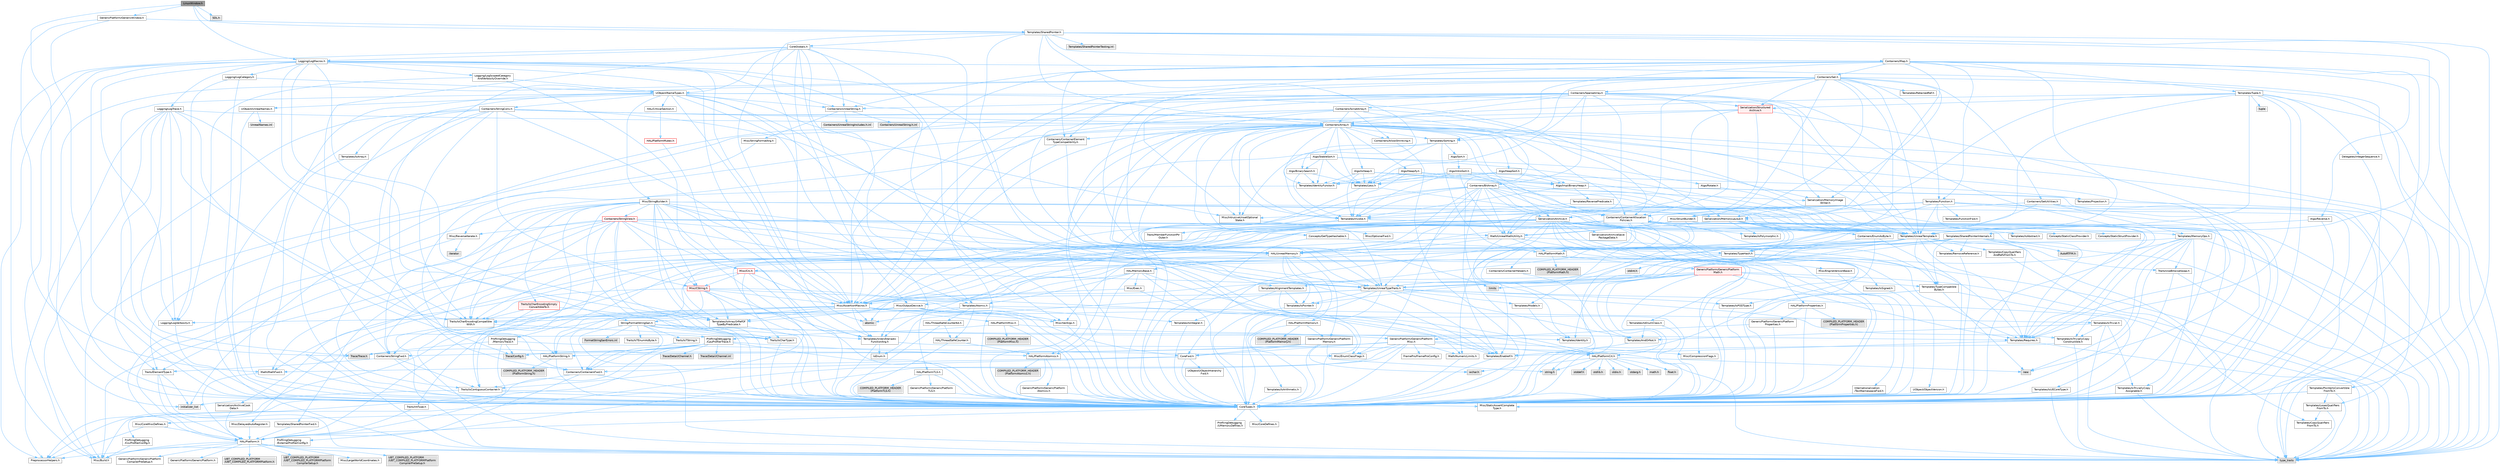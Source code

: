 digraph "LinuxWindow.h"
{
 // INTERACTIVE_SVG=YES
 // LATEX_PDF_SIZE
  bgcolor="transparent";
  edge [fontname=Helvetica,fontsize=10,labelfontname=Helvetica,labelfontsize=10];
  node [fontname=Helvetica,fontsize=10,shape=box,height=0.2,width=0.4];
  Node1 [id="Node000001",label="LinuxWindow.h",height=0.2,width=0.4,color="gray40", fillcolor="grey60", style="filled", fontcolor="black",tooltip=" "];
  Node1 -> Node2 [id="edge1_Node000001_Node000002",color="steelblue1",style="solid",tooltip=" "];
  Node2 [id="Node000002",label="CoreTypes.h",height=0.2,width=0.4,color="grey40", fillcolor="white", style="filled",URL="$dc/dec/CoreTypes_8h.html",tooltip=" "];
  Node2 -> Node3 [id="edge2_Node000002_Node000003",color="steelblue1",style="solid",tooltip=" "];
  Node3 [id="Node000003",label="HAL/Platform.h",height=0.2,width=0.4,color="grey40", fillcolor="white", style="filled",URL="$d9/dd0/Platform_8h.html",tooltip=" "];
  Node3 -> Node4 [id="edge3_Node000003_Node000004",color="steelblue1",style="solid",tooltip=" "];
  Node4 [id="Node000004",label="Misc/Build.h",height=0.2,width=0.4,color="grey40", fillcolor="white", style="filled",URL="$d3/dbb/Build_8h.html",tooltip=" "];
  Node3 -> Node5 [id="edge4_Node000003_Node000005",color="steelblue1",style="solid",tooltip=" "];
  Node5 [id="Node000005",label="Misc/LargeWorldCoordinates.h",height=0.2,width=0.4,color="grey40", fillcolor="white", style="filled",URL="$d2/dcb/LargeWorldCoordinates_8h.html",tooltip=" "];
  Node3 -> Node6 [id="edge5_Node000003_Node000006",color="steelblue1",style="solid",tooltip=" "];
  Node6 [id="Node000006",label="type_traits",height=0.2,width=0.4,color="grey60", fillcolor="#E0E0E0", style="filled",tooltip=" "];
  Node3 -> Node7 [id="edge6_Node000003_Node000007",color="steelblue1",style="solid",tooltip=" "];
  Node7 [id="Node000007",label="PreprocessorHelpers.h",height=0.2,width=0.4,color="grey40", fillcolor="white", style="filled",URL="$db/ddb/PreprocessorHelpers_8h.html",tooltip=" "];
  Node3 -> Node8 [id="edge7_Node000003_Node000008",color="steelblue1",style="solid",tooltip=" "];
  Node8 [id="Node000008",label="UBT_COMPILED_PLATFORM\l/UBT_COMPILED_PLATFORMPlatform\lCompilerPreSetup.h",height=0.2,width=0.4,color="grey60", fillcolor="#E0E0E0", style="filled",tooltip=" "];
  Node3 -> Node9 [id="edge8_Node000003_Node000009",color="steelblue1",style="solid",tooltip=" "];
  Node9 [id="Node000009",label="GenericPlatform/GenericPlatform\lCompilerPreSetup.h",height=0.2,width=0.4,color="grey40", fillcolor="white", style="filled",URL="$d9/dc8/GenericPlatformCompilerPreSetup_8h.html",tooltip=" "];
  Node3 -> Node10 [id="edge9_Node000003_Node000010",color="steelblue1",style="solid",tooltip=" "];
  Node10 [id="Node000010",label="GenericPlatform/GenericPlatform.h",height=0.2,width=0.4,color="grey40", fillcolor="white", style="filled",URL="$d6/d84/GenericPlatform_8h.html",tooltip=" "];
  Node3 -> Node11 [id="edge10_Node000003_Node000011",color="steelblue1",style="solid",tooltip=" "];
  Node11 [id="Node000011",label="UBT_COMPILED_PLATFORM\l/UBT_COMPILED_PLATFORMPlatform.h",height=0.2,width=0.4,color="grey60", fillcolor="#E0E0E0", style="filled",tooltip=" "];
  Node3 -> Node12 [id="edge11_Node000003_Node000012",color="steelblue1",style="solid",tooltip=" "];
  Node12 [id="Node000012",label="UBT_COMPILED_PLATFORM\l/UBT_COMPILED_PLATFORMPlatform\lCompilerSetup.h",height=0.2,width=0.4,color="grey60", fillcolor="#E0E0E0", style="filled",tooltip=" "];
  Node2 -> Node13 [id="edge12_Node000002_Node000013",color="steelblue1",style="solid",tooltip=" "];
  Node13 [id="Node000013",label="ProfilingDebugging\l/UMemoryDefines.h",height=0.2,width=0.4,color="grey40", fillcolor="white", style="filled",URL="$d2/da2/UMemoryDefines_8h.html",tooltip=" "];
  Node2 -> Node14 [id="edge13_Node000002_Node000014",color="steelblue1",style="solid",tooltip=" "];
  Node14 [id="Node000014",label="Misc/CoreMiscDefines.h",height=0.2,width=0.4,color="grey40", fillcolor="white", style="filled",URL="$da/d38/CoreMiscDefines_8h.html",tooltip=" "];
  Node14 -> Node3 [id="edge14_Node000014_Node000003",color="steelblue1",style="solid",tooltip=" "];
  Node14 -> Node7 [id="edge15_Node000014_Node000007",color="steelblue1",style="solid",tooltip=" "];
  Node2 -> Node15 [id="edge16_Node000002_Node000015",color="steelblue1",style="solid",tooltip=" "];
  Node15 [id="Node000015",label="Misc/CoreDefines.h",height=0.2,width=0.4,color="grey40", fillcolor="white", style="filled",URL="$d3/dd2/CoreDefines_8h.html",tooltip=" "];
  Node1 -> Node16 [id="edge17_Node000001_Node000016",color="steelblue1",style="solid",tooltip=" "];
  Node16 [id="Node000016",label="Logging/LogMacros.h",height=0.2,width=0.4,color="grey40", fillcolor="white", style="filled",URL="$d0/d16/LogMacros_8h.html",tooltip=" "];
  Node16 -> Node17 [id="edge18_Node000016_Node000017",color="steelblue1",style="solid",tooltip=" "];
  Node17 [id="Node000017",label="Containers/UnrealString.h",height=0.2,width=0.4,color="grey40", fillcolor="white", style="filled",URL="$d5/dba/UnrealString_8h.html",tooltip=" "];
  Node17 -> Node18 [id="edge19_Node000017_Node000018",color="steelblue1",style="solid",tooltip=" "];
  Node18 [id="Node000018",label="Containers/UnrealStringIncludes.h.inl",height=0.2,width=0.4,color="grey60", fillcolor="#E0E0E0", style="filled",tooltip=" "];
  Node17 -> Node19 [id="edge20_Node000017_Node000019",color="steelblue1",style="solid",tooltip=" "];
  Node19 [id="Node000019",label="Containers/UnrealString.h.inl",height=0.2,width=0.4,color="grey60", fillcolor="#E0E0E0", style="filled",tooltip=" "];
  Node17 -> Node20 [id="edge21_Node000017_Node000020",color="steelblue1",style="solid",tooltip=" "];
  Node20 [id="Node000020",label="Misc/StringFormatArg.h",height=0.2,width=0.4,color="grey40", fillcolor="white", style="filled",URL="$d2/d16/StringFormatArg_8h.html",tooltip=" "];
  Node20 -> Node21 [id="edge22_Node000020_Node000021",color="steelblue1",style="solid",tooltip=" "];
  Node21 [id="Node000021",label="Containers/ContainersFwd.h",height=0.2,width=0.4,color="grey40", fillcolor="white", style="filled",URL="$d4/d0a/ContainersFwd_8h.html",tooltip=" "];
  Node21 -> Node3 [id="edge23_Node000021_Node000003",color="steelblue1",style="solid",tooltip=" "];
  Node21 -> Node2 [id="edge24_Node000021_Node000002",color="steelblue1",style="solid",tooltip=" "];
  Node21 -> Node22 [id="edge25_Node000021_Node000022",color="steelblue1",style="solid",tooltip=" "];
  Node22 [id="Node000022",label="Traits/IsContiguousContainer.h",height=0.2,width=0.4,color="grey40", fillcolor="white", style="filled",URL="$d5/d3c/IsContiguousContainer_8h.html",tooltip=" "];
  Node22 -> Node2 [id="edge26_Node000022_Node000002",color="steelblue1",style="solid",tooltip=" "];
  Node22 -> Node23 [id="edge27_Node000022_Node000023",color="steelblue1",style="solid",tooltip=" "];
  Node23 [id="Node000023",label="Misc/StaticAssertComplete\lType.h",height=0.2,width=0.4,color="grey40", fillcolor="white", style="filled",URL="$d5/d4e/StaticAssertCompleteType_8h.html",tooltip=" "];
  Node22 -> Node24 [id="edge28_Node000022_Node000024",color="steelblue1",style="solid",tooltip=" "];
  Node24 [id="Node000024",label="initializer_list",height=0.2,width=0.4,color="grey60", fillcolor="#E0E0E0", style="filled",tooltip=" "];
  Node16 -> Node2 [id="edge29_Node000016_Node000002",color="steelblue1",style="solid",tooltip=" "];
  Node16 -> Node7 [id="edge30_Node000016_Node000007",color="steelblue1",style="solid",tooltip=" "];
  Node16 -> Node25 [id="edge31_Node000016_Node000025",color="steelblue1",style="solid",tooltip=" "];
  Node25 [id="Node000025",label="Logging/LogCategory.h",height=0.2,width=0.4,color="grey40", fillcolor="white", style="filled",URL="$d9/d36/LogCategory_8h.html",tooltip=" "];
  Node25 -> Node2 [id="edge32_Node000025_Node000002",color="steelblue1",style="solid",tooltip=" "];
  Node25 -> Node26 [id="edge33_Node000025_Node000026",color="steelblue1",style="solid",tooltip=" "];
  Node26 [id="Node000026",label="Logging/LogVerbosity.h",height=0.2,width=0.4,color="grey40", fillcolor="white", style="filled",URL="$d2/d8f/LogVerbosity_8h.html",tooltip=" "];
  Node26 -> Node2 [id="edge34_Node000026_Node000002",color="steelblue1",style="solid",tooltip=" "];
  Node25 -> Node27 [id="edge35_Node000025_Node000027",color="steelblue1",style="solid",tooltip=" "];
  Node27 [id="Node000027",label="UObject/NameTypes.h",height=0.2,width=0.4,color="grey40", fillcolor="white", style="filled",URL="$d6/d35/NameTypes_8h.html",tooltip=" "];
  Node27 -> Node2 [id="edge36_Node000027_Node000002",color="steelblue1",style="solid",tooltip=" "];
  Node27 -> Node28 [id="edge37_Node000027_Node000028",color="steelblue1",style="solid",tooltip=" "];
  Node28 [id="Node000028",label="Misc/AssertionMacros.h",height=0.2,width=0.4,color="grey40", fillcolor="white", style="filled",URL="$d0/dfa/AssertionMacros_8h.html",tooltip=" "];
  Node28 -> Node2 [id="edge38_Node000028_Node000002",color="steelblue1",style="solid",tooltip=" "];
  Node28 -> Node3 [id="edge39_Node000028_Node000003",color="steelblue1",style="solid",tooltip=" "];
  Node28 -> Node29 [id="edge40_Node000028_Node000029",color="steelblue1",style="solid",tooltip=" "];
  Node29 [id="Node000029",label="HAL/PlatformMisc.h",height=0.2,width=0.4,color="grey40", fillcolor="white", style="filled",URL="$d0/df5/PlatformMisc_8h.html",tooltip=" "];
  Node29 -> Node2 [id="edge41_Node000029_Node000002",color="steelblue1",style="solid",tooltip=" "];
  Node29 -> Node30 [id="edge42_Node000029_Node000030",color="steelblue1",style="solid",tooltip=" "];
  Node30 [id="Node000030",label="GenericPlatform/GenericPlatform\lMisc.h",height=0.2,width=0.4,color="grey40", fillcolor="white", style="filled",URL="$db/d9a/GenericPlatformMisc_8h.html",tooltip=" "];
  Node30 -> Node31 [id="edge43_Node000030_Node000031",color="steelblue1",style="solid",tooltip=" "];
  Node31 [id="Node000031",label="Containers/StringFwd.h",height=0.2,width=0.4,color="grey40", fillcolor="white", style="filled",URL="$df/d37/StringFwd_8h.html",tooltip=" "];
  Node31 -> Node2 [id="edge44_Node000031_Node000002",color="steelblue1",style="solid",tooltip=" "];
  Node31 -> Node32 [id="edge45_Node000031_Node000032",color="steelblue1",style="solid",tooltip=" "];
  Node32 [id="Node000032",label="Traits/ElementType.h",height=0.2,width=0.4,color="grey40", fillcolor="white", style="filled",URL="$d5/d4f/ElementType_8h.html",tooltip=" "];
  Node32 -> Node3 [id="edge46_Node000032_Node000003",color="steelblue1",style="solid",tooltip=" "];
  Node32 -> Node24 [id="edge47_Node000032_Node000024",color="steelblue1",style="solid",tooltip=" "];
  Node32 -> Node6 [id="edge48_Node000032_Node000006",color="steelblue1",style="solid",tooltip=" "];
  Node31 -> Node22 [id="edge49_Node000031_Node000022",color="steelblue1",style="solid",tooltip=" "];
  Node30 -> Node33 [id="edge50_Node000030_Node000033",color="steelblue1",style="solid",tooltip=" "];
  Node33 [id="Node000033",label="CoreFwd.h",height=0.2,width=0.4,color="grey40", fillcolor="white", style="filled",URL="$d1/d1e/CoreFwd_8h.html",tooltip=" "];
  Node33 -> Node2 [id="edge51_Node000033_Node000002",color="steelblue1",style="solid",tooltip=" "];
  Node33 -> Node21 [id="edge52_Node000033_Node000021",color="steelblue1",style="solid",tooltip=" "];
  Node33 -> Node34 [id="edge53_Node000033_Node000034",color="steelblue1",style="solid",tooltip=" "];
  Node34 [id="Node000034",label="Math/MathFwd.h",height=0.2,width=0.4,color="grey40", fillcolor="white", style="filled",URL="$d2/d10/MathFwd_8h.html",tooltip=" "];
  Node34 -> Node3 [id="edge54_Node000034_Node000003",color="steelblue1",style="solid",tooltip=" "];
  Node33 -> Node35 [id="edge55_Node000033_Node000035",color="steelblue1",style="solid",tooltip=" "];
  Node35 [id="Node000035",label="UObject/UObjectHierarchy\lFwd.h",height=0.2,width=0.4,color="grey40", fillcolor="white", style="filled",URL="$d3/d13/UObjectHierarchyFwd_8h.html",tooltip=" "];
  Node30 -> Node2 [id="edge56_Node000030_Node000002",color="steelblue1",style="solid",tooltip=" "];
  Node30 -> Node36 [id="edge57_Node000030_Node000036",color="steelblue1",style="solid",tooltip=" "];
  Node36 [id="Node000036",label="FramePro/FrameProConfig.h",height=0.2,width=0.4,color="grey40", fillcolor="white", style="filled",URL="$d7/d90/FrameProConfig_8h.html",tooltip=" "];
  Node30 -> Node37 [id="edge58_Node000030_Node000037",color="steelblue1",style="solid",tooltip=" "];
  Node37 [id="Node000037",label="HAL/PlatformCrt.h",height=0.2,width=0.4,color="grey40", fillcolor="white", style="filled",URL="$d8/d75/PlatformCrt_8h.html",tooltip=" "];
  Node37 -> Node38 [id="edge59_Node000037_Node000038",color="steelblue1",style="solid",tooltip=" "];
  Node38 [id="Node000038",label="new",height=0.2,width=0.4,color="grey60", fillcolor="#E0E0E0", style="filled",tooltip=" "];
  Node37 -> Node39 [id="edge60_Node000037_Node000039",color="steelblue1",style="solid",tooltip=" "];
  Node39 [id="Node000039",label="wchar.h",height=0.2,width=0.4,color="grey60", fillcolor="#E0E0E0", style="filled",tooltip=" "];
  Node37 -> Node40 [id="edge61_Node000037_Node000040",color="steelblue1",style="solid",tooltip=" "];
  Node40 [id="Node000040",label="stddef.h",height=0.2,width=0.4,color="grey60", fillcolor="#E0E0E0", style="filled",tooltip=" "];
  Node37 -> Node41 [id="edge62_Node000037_Node000041",color="steelblue1",style="solid",tooltip=" "];
  Node41 [id="Node000041",label="stdlib.h",height=0.2,width=0.4,color="grey60", fillcolor="#E0E0E0", style="filled",tooltip=" "];
  Node37 -> Node42 [id="edge63_Node000037_Node000042",color="steelblue1",style="solid",tooltip=" "];
  Node42 [id="Node000042",label="stdio.h",height=0.2,width=0.4,color="grey60", fillcolor="#E0E0E0", style="filled",tooltip=" "];
  Node37 -> Node43 [id="edge64_Node000037_Node000043",color="steelblue1",style="solid",tooltip=" "];
  Node43 [id="Node000043",label="stdarg.h",height=0.2,width=0.4,color="grey60", fillcolor="#E0E0E0", style="filled",tooltip=" "];
  Node37 -> Node44 [id="edge65_Node000037_Node000044",color="steelblue1",style="solid",tooltip=" "];
  Node44 [id="Node000044",label="math.h",height=0.2,width=0.4,color="grey60", fillcolor="#E0E0E0", style="filled",tooltip=" "];
  Node37 -> Node45 [id="edge66_Node000037_Node000045",color="steelblue1",style="solid",tooltip=" "];
  Node45 [id="Node000045",label="float.h",height=0.2,width=0.4,color="grey60", fillcolor="#E0E0E0", style="filled",tooltip=" "];
  Node37 -> Node46 [id="edge67_Node000037_Node000046",color="steelblue1",style="solid",tooltip=" "];
  Node46 [id="Node000046",label="string.h",height=0.2,width=0.4,color="grey60", fillcolor="#E0E0E0", style="filled",tooltip=" "];
  Node30 -> Node47 [id="edge68_Node000030_Node000047",color="steelblue1",style="solid",tooltip=" "];
  Node47 [id="Node000047",label="Math/NumericLimits.h",height=0.2,width=0.4,color="grey40", fillcolor="white", style="filled",URL="$df/d1b/NumericLimits_8h.html",tooltip=" "];
  Node47 -> Node2 [id="edge69_Node000047_Node000002",color="steelblue1",style="solid",tooltip=" "];
  Node30 -> Node48 [id="edge70_Node000030_Node000048",color="steelblue1",style="solid",tooltip=" "];
  Node48 [id="Node000048",label="Misc/CompressionFlags.h",height=0.2,width=0.4,color="grey40", fillcolor="white", style="filled",URL="$d9/d76/CompressionFlags_8h.html",tooltip=" "];
  Node30 -> Node49 [id="edge71_Node000030_Node000049",color="steelblue1",style="solid",tooltip=" "];
  Node49 [id="Node000049",label="Misc/EnumClassFlags.h",height=0.2,width=0.4,color="grey40", fillcolor="white", style="filled",URL="$d8/de7/EnumClassFlags_8h.html",tooltip=" "];
  Node30 -> Node50 [id="edge72_Node000030_Node000050",color="steelblue1",style="solid",tooltip=" "];
  Node50 [id="Node000050",label="ProfilingDebugging\l/CsvProfilerConfig.h",height=0.2,width=0.4,color="grey40", fillcolor="white", style="filled",URL="$d3/d88/CsvProfilerConfig_8h.html",tooltip=" "];
  Node50 -> Node4 [id="edge73_Node000050_Node000004",color="steelblue1",style="solid",tooltip=" "];
  Node30 -> Node51 [id="edge74_Node000030_Node000051",color="steelblue1",style="solid",tooltip=" "];
  Node51 [id="Node000051",label="ProfilingDebugging\l/ExternalProfilerConfig.h",height=0.2,width=0.4,color="grey40", fillcolor="white", style="filled",URL="$d3/dbb/ExternalProfilerConfig_8h.html",tooltip=" "];
  Node51 -> Node4 [id="edge75_Node000051_Node000004",color="steelblue1",style="solid",tooltip=" "];
  Node29 -> Node52 [id="edge76_Node000029_Node000052",color="steelblue1",style="solid",tooltip=" "];
  Node52 [id="Node000052",label="COMPILED_PLATFORM_HEADER\l(PlatformMisc.h)",height=0.2,width=0.4,color="grey60", fillcolor="#E0E0E0", style="filled",tooltip=" "];
  Node29 -> Node53 [id="edge77_Node000029_Node000053",color="steelblue1",style="solid",tooltip=" "];
  Node53 [id="Node000053",label="ProfilingDebugging\l/CpuProfilerTrace.h",height=0.2,width=0.4,color="grey40", fillcolor="white", style="filled",URL="$da/dcb/CpuProfilerTrace_8h.html",tooltip=" "];
  Node53 -> Node2 [id="edge78_Node000053_Node000002",color="steelblue1",style="solid",tooltip=" "];
  Node53 -> Node21 [id="edge79_Node000053_Node000021",color="steelblue1",style="solid",tooltip=" "];
  Node53 -> Node54 [id="edge80_Node000053_Node000054",color="steelblue1",style="solid",tooltip=" "];
  Node54 [id="Node000054",label="HAL/PlatformAtomics.h",height=0.2,width=0.4,color="grey40", fillcolor="white", style="filled",URL="$d3/d36/PlatformAtomics_8h.html",tooltip=" "];
  Node54 -> Node2 [id="edge81_Node000054_Node000002",color="steelblue1",style="solid",tooltip=" "];
  Node54 -> Node55 [id="edge82_Node000054_Node000055",color="steelblue1",style="solid",tooltip=" "];
  Node55 [id="Node000055",label="GenericPlatform/GenericPlatform\lAtomics.h",height=0.2,width=0.4,color="grey40", fillcolor="white", style="filled",URL="$da/d72/GenericPlatformAtomics_8h.html",tooltip=" "];
  Node55 -> Node2 [id="edge83_Node000055_Node000002",color="steelblue1",style="solid",tooltip=" "];
  Node54 -> Node56 [id="edge84_Node000054_Node000056",color="steelblue1",style="solid",tooltip=" "];
  Node56 [id="Node000056",label="COMPILED_PLATFORM_HEADER\l(PlatformAtomics.h)",height=0.2,width=0.4,color="grey60", fillcolor="#E0E0E0", style="filled",tooltip=" "];
  Node53 -> Node7 [id="edge85_Node000053_Node000007",color="steelblue1",style="solid",tooltip=" "];
  Node53 -> Node4 [id="edge86_Node000053_Node000004",color="steelblue1",style="solid",tooltip=" "];
  Node53 -> Node57 [id="edge87_Node000053_Node000057",color="steelblue1",style="solid",tooltip=" "];
  Node57 [id="Node000057",label="Trace/Config.h",height=0.2,width=0.4,color="grey60", fillcolor="#E0E0E0", style="filled",tooltip=" "];
  Node53 -> Node58 [id="edge88_Node000053_Node000058",color="steelblue1",style="solid",tooltip=" "];
  Node58 [id="Node000058",label="Trace/Detail/Channel.h",height=0.2,width=0.4,color="grey60", fillcolor="#E0E0E0", style="filled",tooltip=" "];
  Node53 -> Node59 [id="edge89_Node000053_Node000059",color="steelblue1",style="solid",tooltip=" "];
  Node59 [id="Node000059",label="Trace/Detail/Channel.inl",height=0.2,width=0.4,color="grey60", fillcolor="#E0E0E0", style="filled",tooltip=" "];
  Node53 -> Node60 [id="edge90_Node000053_Node000060",color="steelblue1",style="solid",tooltip=" "];
  Node60 [id="Node000060",label="Trace/Trace.h",height=0.2,width=0.4,color="grey60", fillcolor="#E0E0E0", style="filled",tooltip=" "];
  Node28 -> Node7 [id="edge91_Node000028_Node000007",color="steelblue1",style="solid",tooltip=" "];
  Node28 -> Node61 [id="edge92_Node000028_Node000061",color="steelblue1",style="solid",tooltip=" "];
  Node61 [id="Node000061",label="Templates/EnableIf.h",height=0.2,width=0.4,color="grey40", fillcolor="white", style="filled",URL="$d7/d60/EnableIf_8h.html",tooltip=" "];
  Node61 -> Node2 [id="edge93_Node000061_Node000002",color="steelblue1",style="solid",tooltip=" "];
  Node28 -> Node62 [id="edge94_Node000028_Node000062",color="steelblue1",style="solid",tooltip=" "];
  Node62 [id="Node000062",label="Templates/IsArrayOrRefOf\lTypeByPredicate.h",height=0.2,width=0.4,color="grey40", fillcolor="white", style="filled",URL="$d6/da1/IsArrayOrRefOfTypeByPredicate_8h.html",tooltip=" "];
  Node62 -> Node2 [id="edge95_Node000062_Node000002",color="steelblue1",style="solid",tooltip=" "];
  Node28 -> Node63 [id="edge96_Node000028_Node000063",color="steelblue1",style="solid",tooltip=" "];
  Node63 [id="Node000063",label="Templates/IsValidVariadic\lFunctionArg.h",height=0.2,width=0.4,color="grey40", fillcolor="white", style="filled",URL="$d0/dc8/IsValidVariadicFunctionArg_8h.html",tooltip=" "];
  Node63 -> Node2 [id="edge97_Node000063_Node000002",color="steelblue1",style="solid",tooltip=" "];
  Node63 -> Node64 [id="edge98_Node000063_Node000064",color="steelblue1",style="solid",tooltip=" "];
  Node64 [id="Node000064",label="IsEnum.h",height=0.2,width=0.4,color="grey40", fillcolor="white", style="filled",URL="$d4/de5/IsEnum_8h.html",tooltip=" "];
  Node63 -> Node6 [id="edge99_Node000063_Node000006",color="steelblue1",style="solid",tooltip=" "];
  Node28 -> Node65 [id="edge100_Node000028_Node000065",color="steelblue1",style="solid",tooltip=" "];
  Node65 [id="Node000065",label="Traits/IsCharEncodingCompatible\lWith.h",height=0.2,width=0.4,color="grey40", fillcolor="white", style="filled",URL="$df/dd1/IsCharEncodingCompatibleWith_8h.html",tooltip=" "];
  Node65 -> Node6 [id="edge101_Node000065_Node000006",color="steelblue1",style="solid",tooltip=" "];
  Node65 -> Node66 [id="edge102_Node000065_Node000066",color="steelblue1",style="solid",tooltip=" "];
  Node66 [id="Node000066",label="Traits/IsCharType.h",height=0.2,width=0.4,color="grey40", fillcolor="white", style="filled",URL="$db/d51/IsCharType_8h.html",tooltip=" "];
  Node66 -> Node2 [id="edge103_Node000066_Node000002",color="steelblue1",style="solid",tooltip=" "];
  Node28 -> Node67 [id="edge104_Node000028_Node000067",color="steelblue1",style="solid",tooltip=" "];
  Node67 [id="Node000067",label="Misc/VarArgs.h",height=0.2,width=0.4,color="grey40", fillcolor="white", style="filled",URL="$d5/d6f/VarArgs_8h.html",tooltip=" "];
  Node67 -> Node2 [id="edge105_Node000067_Node000002",color="steelblue1",style="solid",tooltip=" "];
  Node28 -> Node68 [id="edge106_Node000028_Node000068",color="steelblue1",style="solid",tooltip=" "];
  Node68 [id="Node000068",label="String/FormatStringSan.h",height=0.2,width=0.4,color="grey40", fillcolor="white", style="filled",URL="$d3/d8b/FormatStringSan_8h.html",tooltip=" "];
  Node68 -> Node6 [id="edge107_Node000068_Node000006",color="steelblue1",style="solid",tooltip=" "];
  Node68 -> Node2 [id="edge108_Node000068_Node000002",color="steelblue1",style="solid",tooltip=" "];
  Node68 -> Node69 [id="edge109_Node000068_Node000069",color="steelblue1",style="solid",tooltip=" "];
  Node69 [id="Node000069",label="Templates/Requires.h",height=0.2,width=0.4,color="grey40", fillcolor="white", style="filled",URL="$dc/d96/Requires_8h.html",tooltip=" "];
  Node69 -> Node61 [id="edge110_Node000069_Node000061",color="steelblue1",style="solid",tooltip=" "];
  Node69 -> Node6 [id="edge111_Node000069_Node000006",color="steelblue1",style="solid",tooltip=" "];
  Node68 -> Node70 [id="edge112_Node000068_Node000070",color="steelblue1",style="solid",tooltip=" "];
  Node70 [id="Node000070",label="Templates/Identity.h",height=0.2,width=0.4,color="grey40", fillcolor="white", style="filled",URL="$d0/dd5/Identity_8h.html",tooltip=" "];
  Node68 -> Node63 [id="edge113_Node000068_Node000063",color="steelblue1",style="solid",tooltip=" "];
  Node68 -> Node66 [id="edge114_Node000068_Node000066",color="steelblue1",style="solid",tooltip=" "];
  Node68 -> Node71 [id="edge115_Node000068_Node000071",color="steelblue1",style="solid",tooltip=" "];
  Node71 [id="Node000071",label="Traits/IsTEnumAsByte.h",height=0.2,width=0.4,color="grey40", fillcolor="white", style="filled",URL="$d1/de6/IsTEnumAsByte_8h.html",tooltip=" "];
  Node68 -> Node72 [id="edge116_Node000068_Node000072",color="steelblue1",style="solid",tooltip=" "];
  Node72 [id="Node000072",label="Traits/IsTString.h",height=0.2,width=0.4,color="grey40", fillcolor="white", style="filled",URL="$d0/df8/IsTString_8h.html",tooltip=" "];
  Node72 -> Node21 [id="edge117_Node000072_Node000021",color="steelblue1",style="solid",tooltip=" "];
  Node68 -> Node21 [id="edge118_Node000068_Node000021",color="steelblue1",style="solid",tooltip=" "];
  Node68 -> Node73 [id="edge119_Node000068_Node000073",color="steelblue1",style="solid",tooltip=" "];
  Node73 [id="Node000073",label="FormatStringSanErrors.inl",height=0.2,width=0.4,color="grey60", fillcolor="#E0E0E0", style="filled",tooltip=" "];
  Node28 -> Node74 [id="edge120_Node000028_Node000074",color="steelblue1",style="solid",tooltip=" "];
  Node74 [id="Node000074",label="atomic",height=0.2,width=0.4,color="grey60", fillcolor="#E0E0E0", style="filled",tooltip=" "];
  Node27 -> Node75 [id="edge121_Node000027_Node000075",color="steelblue1",style="solid",tooltip=" "];
  Node75 [id="Node000075",label="HAL/UnrealMemory.h",height=0.2,width=0.4,color="grey40", fillcolor="white", style="filled",URL="$d9/d96/UnrealMemory_8h.html",tooltip=" "];
  Node75 -> Node2 [id="edge122_Node000075_Node000002",color="steelblue1",style="solid",tooltip=" "];
  Node75 -> Node76 [id="edge123_Node000075_Node000076",color="steelblue1",style="solid",tooltip=" "];
  Node76 [id="Node000076",label="GenericPlatform/GenericPlatform\lMemory.h",height=0.2,width=0.4,color="grey40", fillcolor="white", style="filled",URL="$dd/d22/GenericPlatformMemory_8h.html",tooltip=" "];
  Node76 -> Node33 [id="edge124_Node000076_Node000033",color="steelblue1",style="solid",tooltip=" "];
  Node76 -> Node2 [id="edge125_Node000076_Node000002",color="steelblue1",style="solid",tooltip=" "];
  Node76 -> Node77 [id="edge126_Node000076_Node000077",color="steelblue1",style="solid",tooltip=" "];
  Node77 [id="Node000077",label="HAL/PlatformString.h",height=0.2,width=0.4,color="grey40", fillcolor="white", style="filled",URL="$db/db5/PlatformString_8h.html",tooltip=" "];
  Node77 -> Node2 [id="edge127_Node000077_Node000002",color="steelblue1",style="solid",tooltip=" "];
  Node77 -> Node78 [id="edge128_Node000077_Node000078",color="steelblue1",style="solid",tooltip=" "];
  Node78 [id="Node000078",label="COMPILED_PLATFORM_HEADER\l(PlatformString.h)",height=0.2,width=0.4,color="grey60", fillcolor="#E0E0E0", style="filled",tooltip=" "];
  Node76 -> Node46 [id="edge129_Node000076_Node000046",color="steelblue1",style="solid",tooltip=" "];
  Node76 -> Node39 [id="edge130_Node000076_Node000039",color="steelblue1",style="solid",tooltip=" "];
  Node75 -> Node79 [id="edge131_Node000075_Node000079",color="steelblue1",style="solid",tooltip=" "];
  Node79 [id="Node000079",label="HAL/MemoryBase.h",height=0.2,width=0.4,color="grey40", fillcolor="white", style="filled",URL="$d6/d9f/MemoryBase_8h.html",tooltip=" "];
  Node79 -> Node2 [id="edge132_Node000079_Node000002",color="steelblue1",style="solid",tooltip=" "];
  Node79 -> Node54 [id="edge133_Node000079_Node000054",color="steelblue1",style="solid",tooltip=" "];
  Node79 -> Node37 [id="edge134_Node000079_Node000037",color="steelblue1",style="solid",tooltip=" "];
  Node79 -> Node80 [id="edge135_Node000079_Node000080",color="steelblue1",style="solid",tooltip=" "];
  Node80 [id="Node000080",label="Misc/Exec.h",height=0.2,width=0.4,color="grey40", fillcolor="white", style="filled",URL="$de/ddb/Exec_8h.html",tooltip=" "];
  Node80 -> Node2 [id="edge136_Node000080_Node000002",color="steelblue1",style="solid",tooltip=" "];
  Node80 -> Node28 [id="edge137_Node000080_Node000028",color="steelblue1",style="solid",tooltip=" "];
  Node79 -> Node81 [id="edge138_Node000079_Node000081",color="steelblue1",style="solid",tooltip=" "];
  Node81 [id="Node000081",label="Misc/OutputDevice.h",height=0.2,width=0.4,color="grey40", fillcolor="white", style="filled",URL="$d7/d32/OutputDevice_8h.html",tooltip=" "];
  Node81 -> Node33 [id="edge139_Node000081_Node000033",color="steelblue1",style="solid",tooltip=" "];
  Node81 -> Node2 [id="edge140_Node000081_Node000002",color="steelblue1",style="solid",tooltip=" "];
  Node81 -> Node26 [id="edge141_Node000081_Node000026",color="steelblue1",style="solid",tooltip=" "];
  Node81 -> Node67 [id="edge142_Node000081_Node000067",color="steelblue1",style="solid",tooltip=" "];
  Node81 -> Node62 [id="edge143_Node000081_Node000062",color="steelblue1",style="solid",tooltip=" "];
  Node81 -> Node63 [id="edge144_Node000081_Node000063",color="steelblue1",style="solid",tooltip=" "];
  Node81 -> Node65 [id="edge145_Node000081_Node000065",color="steelblue1",style="solid",tooltip=" "];
  Node79 -> Node82 [id="edge146_Node000079_Node000082",color="steelblue1",style="solid",tooltip=" "];
  Node82 [id="Node000082",label="Templates/Atomic.h",height=0.2,width=0.4,color="grey40", fillcolor="white", style="filled",URL="$d3/d91/Atomic_8h.html",tooltip=" "];
  Node82 -> Node83 [id="edge147_Node000082_Node000083",color="steelblue1",style="solid",tooltip=" "];
  Node83 [id="Node000083",label="HAL/ThreadSafeCounter.h",height=0.2,width=0.4,color="grey40", fillcolor="white", style="filled",URL="$dc/dc9/ThreadSafeCounter_8h.html",tooltip=" "];
  Node83 -> Node2 [id="edge148_Node000083_Node000002",color="steelblue1",style="solid",tooltip=" "];
  Node83 -> Node54 [id="edge149_Node000083_Node000054",color="steelblue1",style="solid",tooltip=" "];
  Node82 -> Node84 [id="edge150_Node000082_Node000084",color="steelblue1",style="solid",tooltip=" "];
  Node84 [id="Node000084",label="HAL/ThreadSafeCounter64.h",height=0.2,width=0.4,color="grey40", fillcolor="white", style="filled",URL="$d0/d12/ThreadSafeCounter64_8h.html",tooltip=" "];
  Node84 -> Node2 [id="edge151_Node000084_Node000002",color="steelblue1",style="solid",tooltip=" "];
  Node84 -> Node83 [id="edge152_Node000084_Node000083",color="steelblue1",style="solid",tooltip=" "];
  Node82 -> Node85 [id="edge153_Node000082_Node000085",color="steelblue1",style="solid",tooltip=" "];
  Node85 [id="Node000085",label="Templates/IsIntegral.h",height=0.2,width=0.4,color="grey40", fillcolor="white", style="filled",URL="$da/d64/IsIntegral_8h.html",tooltip=" "];
  Node85 -> Node2 [id="edge154_Node000085_Node000002",color="steelblue1",style="solid",tooltip=" "];
  Node82 -> Node86 [id="edge155_Node000082_Node000086",color="steelblue1",style="solid",tooltip=" "];
  Node86 [id="Node000086",label="Templates/IsTrivial.h",height=0.2,width=0.4,color="grey40", fillcolor="white", style="filled",URL="$da/d4c/IsTrivial_8h.html",tooltip=" "];
  Node86 -> Node87 [id="edge156_Node000086_Node000087",color="steelblue1",style="solid",tooltip=" "];
  Node87 [id="Node000087",label="Templates/AndOrNot.h",height=0.2,width=0.4,color="grey40", fillcolor="white", style="filled",URL="$db/d0a/AndOrNot_8h.html",tooltip=" "];
  Node87 -> Node2 [id="edge157_Node000087_Node000002",color="steelblue1",style="solid",tooltip=" "];
  Node86 -> Node88 [id="edge158_Node000086_Node000088",color="steelblue1",style="solid",tooltip=" "];
  Node88 [id="Node000088",label="Templates/IsTriviallyCopy\lConstructible.h",height=0.2,width=0.4,color="grey40", fillcolor="white", style="filled",URL="$d3/d78/IsTriviallyCopyConstructible_8h.html",tooltip=" "];
  Node88 -> Node2 [id="edge159_Node000088_Node000002",color="steelblue1",style="solid",tooltip=" "];
  Node88 -> Node6 [id="edge160_Node000088_Node000006",color="steelblue1",style="solid",tooltip=" "];
  Node86 -> Node89 [id="edge161_Node000086_Node000089",color="steelblue1",style="solid",tooltip=" "];
  Node89 [id="Node000089",label="Templates/IsTriviallyCopy\lAssignable.h",height=0.2,width=0.4,color="grey40", fillcolor="white", style="filled",URL="$d2/df2/IsTriviallyCopyAssignable_8h.html",tooltip=" "];
  Node89 -> Node2 [id="edge162_Node000089_Node000002",color="steelblue1",style="solid",tooltip=" "];
  Node89 -> Node6 [id="edge163_Node000089_Node000006",color="steelblue1",style="solid",tooltip=" "];
  Node86 -> Node6 [id="edge164_Node000086_Node000006",color="steelblue1",style="solid",tooltip=" "];
  Node82 -> Node90 [id="edge165_Node000082_Node000090",color="steelblue1",style="solid",tooltip=" "];
  Node90 [id="Node000090",label="Traits/IntType.h",height=0.2,width=0.4,color="grey40", fillcolor="white", style="filled",URL="$d7/deb/IntType_8h.html",tooltip=" "];
  Node90 -> Node3 [id="edge166_Node000090_Node000003",color="steelblue1",style="solid",tooltip=" "];
  Node82 -> Node74 [id="edge167_Node000082_Node000074",color="steelblue1",style="solid",tooltip=" "];
  Node75 -> Node91 [id="edge168_Node000075_Node000091",color="steelblue1",style="solid",tooltip=" "];
  Node91 [id="Node000091",label="HAL/PlatformMemory.h",height=0.2,width=0.4,color="grey40", fillcolor="white", style="filled",URL="$de/d68/PlatformMemory_8h.html",tooltip=" "];
  Node91 -> Node2 [id="edge169_Node000091_Node000002",color="steelblue1",style="solid",tooltip=" "];
  Node91 -> Node76 [id="edge170_Node000091_Node000076",color="steelblue1",style="solid",tooltip=" "];
  Node91 -> Node92 [id="edge171_Node000091_Node000092",color="steelblue1",style="solid",tooltip=" "];
  Node92 [id="Node000092",label="COMPILED_PLATFORM_HEADER\l(PlatformMemory.h)",height=0.2,width=0.4,color="grey60", fillcolor="#E0E0E0", style="filled",tooltip=" "];
  Node75 -> Node93 [id="edge172_Node000075_Node000093",color="steelblue1",style="solid",tooltip=" "];
  Node93 [id="Node000093",label="ProfilingDebugging\l/MemoryTrace.h",height=0.2,width=0.4,color="grey40", fillcolor="white", style="filled",URL="$da/dd7/MemoryTrace_8h.html",tooltip=" "];
  Node93 -> Node3 [id="edge173_Node000093_Node000003",color="steelblue1",style="solid",tooltip=" "];
  Node93 -> Node49 [id="edge174_Node000093_Node000049",color="steelblue1",style="solid",tooltip=" "];
  Node93 -> Node57 [id="edge175_Node000093_Node000057",color="steelblue1",style="solid",tooltip=" "];
  Node93 -> Node60 [id="edge176_Node000093_Node000060",color="steelblue1",style="solid",tooltip=" "];
  Node75 -> Node94 [id="edge177_Node000075_Node000094",color="steelblue1",style="solid",tooltip=" "];
  Node94 [id="Node000094",label="Templates/IsPointer.h",height=0.2,width=0.4,color="grey40", fillcolor="white", style="filled",URL="$d7/d05/IsPointer_8h.html",tooltip=" "];
  Node94 -> Node2 [id="edge178_Node000094_Node000002",color="steelblue1",style="solid",tooltip=" "];
  Node27 -> Node95 [id="edge179_Node000027_Node000095",color="steelblue1",style="solid",tooltip=" "];
  Node95 [id="Node000095",label="Templates/UnrealTypeTraits.h",height=0.2,width=0.4,color="grey40", fillcolor="white", style="filled",URL="$d2/d2d/UnrealTypeTraits_8h.html",tooltip=" "];
  Node95 -> Node2 [id="edge180_Node000095_Node000002",color="steelblue1",style="solid",tooltip=" "];
  Node95 -> Node94 [id="edge181_Node000095_Node000094",color="steelblue1",style="solid",tooltip=" "];
  Node95 -> Node28 [id="edge182_Node000095_Node000028",color="steelblue1",style="solid",tooltip=" "];
  Node95 -> Node87 [id="edge183_Node000095_Node000087",color="steelblue1",style="solid",tooltip=" "];
  Node95 -> Node61 [id="edge184_Node000095_Node000061",color="steelblue1",style="solid",tooltip=" "];
  Node95 -> Node96 [id="edge185_Node000095_Node000096",color="steelblue1",style="solid",tooltip=" "];
  Node96 [id="Node000096",label="Templates/IsArithmetic.h",height=0.2,width=0.4,color="grey40", fillcolor="white", style="filled",URL="$d2/d5d/IsArithmetic_8h.html",tooltip=" "];
  Node96 -> Node2 [id="edge186_Node000096_Node000002",color="steelblue1",style="solid",tooltip=" "];
  Node95 -> Node64 [id="edge187_Node000095_Node000064",color="steelblue1",style="solid",tooltip=" "];
  Node95 -> Node97 [id="edge188_Node000095_Node000097",color="steelblue1",style="solid",tooltip=" "];
  Node97 [id="Node000097",label="Templates/Models.h",height=0.2,width=0.4,color="grey40", fillcolor="white", style="filled",URL="$d3/d0c/Models_8h.html",tooltip=" "];
  Node97 -> Node70 [id="edge189_Node000097_Node000070",color="steelblue1",style="solid",tooltip=" "];
  Node95 -> Node98 [id="edge190_Node000095_Node000098",color="steelblue1",style="solid",tooltip=" "];
  Node98 [id="Node000098",label="Templates/IsPODType.h",height=0.2,width=0.4,color="grey40", fillcolor="white", style="filled",URL="$d7/db1/IsPODType_8h.html",tooltip=" "];
  Node98 -> Node2 [id="edge191_Node000098_Node000002",color="steelblue1",style="solid",tooltip=" "];
  Node95 -> Node99 [id="edge192_Node000095_Node000099",color="steelblue1",style="solid",tooltip=" "];
  Node99 [id="Node000099",label="Templates/IsUECoreType.h",height=0.2,width=0.4,color="grey40", fillcolor="white", style="filled",URL="$d1/db8/IsUECoreType_8h.html",tooltip=" "];
  Node99 -> Node2 [id="edge193_Node000099_Node000002",color="steelblue1",style="solid",tooltip=" "];
  Node99 -> Node6 [id="edge194_Node000099_Node000006",color="steelblue1",style="solid",tooltip=" "];
  Node95 -> Node88 [id="edge195_Node000095_Node000088",color="steelblue1",style="solid",tooltip=" "];
  Node27 -> Node100 [id="edge196_Node000027_Node000100",color="steelblue1",style="solid",tooltip=" "];
  Node100 [id="Node000100",label="Templates/UnrealTemplate.h",height=0.2,width=0.4,color="grey40", fillcolor="white", style="filled",URL="$d4/d24/UnrealTemplate_8h.html",tooltip=" "];
  Node100 -> Node2 [id="edge197_Node000100_Node000002",color="steelblue1",style="solid",tooltip=" "];
  Node100 -> Node94 [id="edge198_Node000100_Node000094",color="steelblue1",style="solid",tooltip=" "];
  Node100 -> Node75 [id="edge199_Node000100_Node000075",color="steelblue1",style="solid",tooltip=" "];
  Node100 -> Node101 [id="edge200_Node000100_Node000101",color="steelblue1",style="solid",tooltip=" "];
  Node101 [id="Node000101",label="Templates/CopyQualifiers\lAndRefsFromTo.h",height=0.2,width=0.4,color="grey40", fillcolor="white", style="filled",URL="$d3/db3/CopyQualifiersAndRefsFromTo_8h.html",tooltip=" "];
  Node101 -> Node102 [id="edge201_Node000101_Node000102",color="steelblue1",style="solid",tooltip=" "];
  Node102 [id="Node000102",label="Templates/CopyQualifiers\lFromTo.h",height=0.2,width=0.4,color="grey40", fillcolor="white", style="filled",URL="$d5/db4/CopyQualifiersFromTo_8h.html",tooltip=" "];
  Node100 -> Node95 [id="edge202_Node000100_Node000095",color="steelblue1",style="solid",tooltip=" "];
  Node100 -> Node103 [id="edge203_Node000100_Node000103",color="steelblue1",style="solid",tooltip=" "];
  Node103 [id="Node000103",label="Templates/RemoveReference.h",height=0.2,width=0.4,color="grey40", fillcolor="white", style="filled",URL="$da/dbe/RemoveReference_8h.html",tooltip=" "];
  Node103 -> Node2 [id="edge204_Node000103_Node000002",color="steelblue1",style="solid",tooltip=" "];
  Node100 -> Node69 [id="edge205_Node000100_Node000069",color="steelblue1",style="solid",tooltip=" "];
  Node100 -> Node104 [id="edge206_Node000100_Node000104",color="steelblue1",style="solid",tooltip=" "];
  Node104 [id="Node000104",label="Templates/TypeCompatible\lBytes.h",height=0.2,width=0.4,color="grey40", fillcolor="white", style="filled",URL="$df/d0a/TypeCompatibleBytes_8h.html",tooltip=" "];
  Node104 -> Node2 [id="edge207_Node000104_Node000002",color="steelblue1",style="solid",tooltip=" "];
  Node104 -> Node46 [id="edge208_Node000104_Node000046",color="steelblue1",style="solid",tooltip=" "];
  Node104 -> Node38 [id="edge209_Node000104_Node000038",color="steelblue1",style="solid",tooltip=" "];
  Node104 -> Node6 [id="edge210_Node000104_Node000006",color="steelblue1",style="solid",tooltip=" "];
  Node100 -> Node70 [id="edge211_Node000100_Node000070",color="steelblue1",style="solid",tooltip=" "];
  Node100 -> Node22 [id="edge212_Node000100_Node000022",color="steelblue1",style="solid",tooltip=" "];
  Node100 -> Node105 [id="edge213_Node000100_Node000105",color="steelblue1",style="solid",tooltip=" "];
  Node105 [id="Node000105",label="Traits/UseBitwiseSwap.h",height=0.2,width=0.4,color="grey40", fillcolor="white", style="filled",URL="$db/df3/UseBitwiseSwap_8h.html",tooltip=" "];
  Node105 -> Node2 [id="edge214_Node000105_Node000002",color="steelblue1",style="solid",tooltip=" "];
  Node105 -> Node6 [id="edge215_Node000105_Node000006",color="steelblue1",style="solid",tooltip=" "];
  Node100 -> Node6 [id="edge216_Node000100_Node000006",color="steelblue1",style="solid",tooltip=" "];
  Node27 -> Node17 [id="edge217_Node000027_Node000017",color="steelblue1",style="solid",tooltip=" "];
  Node27 -> Node106 [id="edge218_Node000027_Node000106",color="steelblue1",style="solid",tooltip=" "];
  Node106 [id="Node000106",label="HAL/CriticalSection.h",height=0.2,width=0.4,color="grey40", fillcolor="white", style="filled",URL="$d6/d90/CriticalSection_8h.html",tooltip=" "];
  Node106 -> Node107 [id="edge219_Node000106_Node000107",color="steelblue1",style="solid",tooltip=" "];
  Node107 [id="Node000107",label="HAL/PlatformMutex.h",height=0.2,width=0.4,color="red", fillcolor="#FFF0F0", style="filled",URL="$d9/d0b/PlatformMutex_8h.html",tooltip=" "];
  Node107 -> Node2 [id="edge220_Node000107_Node000002",color="steelblue1",style="solid",tooltip=" "];
  Node27 -> Node109 [id="edge221_Node000027_Node000109",color="steelblue1",style="solid",tooltip=" "];
  Node109 [id="Node000109",label="Containers/StringConv.h",height=0.2,width=0.4,color="grey40", fillcolor="white", style="filled",URL="$d3/ddf/StringConv_8h.html",tooltip=" "];
  Node109 -> Node2 [id="edge222_Node000109_Node000002",color="steelblue1",style="solid",tooltip=" "];
  Node109 -> Node28 [id="edge223_Node000109_Node000028",color="steelblue1",style="solid",tooltip=" "];
  Node109 -> Node110 [id="edge224_Node000109_Node000110",color="steelblue1",style="solid",tooltip=" "];
  Node110 [id="Node000110",label="Containers/ContainerAllocation\lPolicies.h",height=0.2,width=0.4,color="grey40", fillcolor="white", style="filled",URL="$d7/dff/ContainerAllocationPolicies_8h.html",tooltip=" "];
  Node110 -> Node2 [id="edge225_Node000110_Node000002",color="steelblue1",style="solid",tooltip=" "];
  Node110 -> Node111 [id="edge226_Node000110_Node000111",color="steelblue1",style="solid",tooltip=" "];
  Node111 [id="Node000111",label="Containers/ContainerHelpers.h",height=0.2,width=0.4,color="grey40", fillcolor="white", style="filled",URL="$d7/d33/ContainerHelpers_8h.html",tooltip=" "];
  Node111 -> Node2 [id="edge227_Node000111_Node000002",color="steelblue1",style="solid",tooltip=" "];
  Node110 -> Node110 [id="edge228_Node000110_Node000110",color="steelblue1",style="solid",tooltip=" "];
  Node110 -> Node112 [id="edge229_Node000110_Node000112",color="steelblue1",style="solid",tooltip=" "];
  Node112 [id="Node000112",label="HAL/PlatformMath.h",height=0.2,width=0.4,color="grey40", fillcolor="white", style="filled",URL="$dc/d53/PlatformMath_8h.html",tooltip=" "];
  Node112 -> Node2 [id="edge230_Node000112_Node000002",color="steelblue1",style="solid",tooltip=" "];
  Node112 -> Node113 [id="edge231_Node000112_Node000113",color="steelblue1",style="solid",tooltip=" "];
  Node113 [id="Node000113",label="GenericPlatform/GenericPlatform\lMath.h",height=0.2,width=0.4,color="red", fillcolor="#FFF0F0", style="filled",URL="$d5/d79/GenericPlatformMath_8h.html",tooltip=" "];
  Node113 -> Node2 [id="edge232_Node000113_Node000002",color="steelblue1",style="solid",tooltip=" "];
  Node113 -> Node21 [id="edge233_Node000113_Node000021",color="steelblue1",style="solid",tooltip=" "];
  Node113 -> Node37 [id="edge234_Node000113_Node000037",color="steelblue1",style="solid",tooltip=" "];
  Node113 -> Node87 [id="edge235_Node000113_Node000087",color="steelblue1",style="solid",tooltip=" "];
  Node113 -> Node95 [id="edge236_Node000113_Node000095",color="steelblue1",style="solid",tooltip=" "];
  Node113 -> Node69 [id="edge237_Node000113_Node000069",color="steelblue1",style="solid",tooltip=" "];
  Node113 -> Node104 [id="edge238_Node000113_Node000104",color="steelblue1",style="solid",tooltip=" "];
  Node113 -> Node118 [id="edge239_Node000113_Node000118",color="steelblue1",style="solid",tooltip=" "];
  Node118 [id="Node000118",label="limits",height=0.2,width=0.4,color="grey60", fillcolor="#E0E0E0", style="filled",tooltip=" "];
  Node113 -> Node6 [id="edge240_Node000113_Node000006",color="steelblue1",style="solid",tooltip=" "];
  Node112 -> Node119 [id="edge241_Node000112_Node000119",color="steelblue1",style="solid",tooltip=" "];
  Node119 [id="Node000119",label="COMPILED_PLATFORM_HEADER\l(PlatformMath.h)",height=0.2,width=0.4,color="grey60", fillcolor="#E0E0E0", style="filled",tooltip=" "];
  Node110 -> Node75 [id="edge242_Node000110_Node000075",color="steelblue1",style="solid",tooltip=" "];
  Node110 -> Node47 [id="edge243_Node000110_Node000047",color="steelblue1",style="solid",tooltip=" "];
  Node110 -> Node28 [id="edge244_Node000110_Node000028",color="steelblue1",style="solid",tooltip=" "];
  Node110 -> Node120 [id="edge245_Node000110_Node000120",color="steelblue1",style="solid",tooltip=" "];
  Node120 [id="Node000120",label="Templates/IsPolymorphic.h",height=0.2,width=0.4,color="grey40", fillcolor="white", style="filled",URL="$dc/d20/IsPolymorphic_8h.html",tooltip=" "];
  Node110 -> Node121 [id="edge246_Node000110_Node000121",color="steelblue1",style="solid",tooltip=" "];
  Node121 [id="Node000121",label="Templates/MemoryOps.h",height=0.2,width=0.4,color="grey40", fillcolor="white", style="filled",URL="$db/dea/MemoryOps_8h.html",tooltip=" "];
  Node121 -> Node2 [id="edge247_Node000121_Node000002",color="steelblue1",style="solid",tooltip=" "];
  Node121 -> Node75 [id="edge248_Node000121_Node000075",color="steelblue1",style="solid",tooltip=" "];
  Node121 -> Node89 [id="edge249_Node000121_Node000089",color="steelblue1",style="solid",tooltip=" "];
  Node121 -> Node88 [id="edge250_Node000121_Node000088",color="steelblue1",style="solid",tooltip=" "];
  Node121 -> Node69 [id="edge251_Node000121_Node000069",color="steelblue1",style="solid",tooltip=" "];
  Node121 -> Node95 [id="edge252_Node000121_Node000095",color="steelblue1",style="solid",tooltip=" "];
  Node121 -> Node105 [id="edge253_Node000121_Node000105",color="steelblue1",style="solid",tooltip=" "];
  Node121 -> Node38 [id="edge254_Node000121_Node000038",color="steelblue1",style="solid",tooltip=" "];
  Node121 -> Node6 [id="edge255_Node000121_Node000006",color="steelblue1",style="solid",tooltip=" "];
  Node110 -> Node104 [id="edge256_Node000110_Node000104",color="steelblue1",style="solid",tooltip=" "];
  Node110 -> Node6 [id="edge257_Node000110_Node000006",color="steelblue1",style="solid",tooltip=" "];
  Node109 -> Node122 [id="edge258_Node000109_Node000122",color="steelblue1",style="solid",tooltip=" "];
  Node122 [id="Node000122",label="Containers/Array.h",height=0.2,width=0.4,color="grey40", fillcolor="white", style="filled",URL="$df/dd0/Array_8h.html",tooltip=" "];
  Node122 -> Node2 [id="edge259_Node000122_Node000002",color="steelblue1",style="solid",tooltip=" "];
  Node122 -> Node28 [id="edge260_Node000122_Node000028",color="steelblue1",style="solid",tooltip=" "];
  Node122 -> Node123 [id="edge261_Node000122_Node000123",color="steelblue1",style="solid",tooltip=" "];
  Node123 [id="Node000123",label="Misc/IntrusiveUnsetOptional\lState.h",height=0.2,width=0.4,color="grey40", fillcolor="white", style="filled",URL="$d2/d0a/IntrusiveUnsetOptionalState_8h.html",tooltip=" "];
  Node123 -> Node124 [id="edge262_Node000123_Node000124",color="steelblue1",style="solid",tooltip=" "];
  Node124 [id="Node000124",label="Misc/OptionalFwd.h",height=0.2,width=0.4,color="grey40", fillcolor="white", style="filled",URL="$dc/d50/OptionalFwd_8h.html",tooltip=" "];
  Node122 -> Node125 [id="edge263_Node000122_Node000125",color="steelblue1",style="solid",tooltip=" "];
  Node125 [id="Node000125",label="Misc/ReverseIterate.h",height=0.2,width=0.4,color="grey40", fillcolor="white", style="filled",URL="$db/de3/ReverseIterate_8h.html",tooltip=" "];
  Node125 -> Node3 [id="edge264_Node000125_Node000003",color="steelblue1",style="solid",tooltip=" "];
  Node125 -> Node126 [id="edge265_Node000125_Node000126",color="steelblue1",style="solid",tooltip=" "];
  Node126 [id="Node000126",label="iterator",height=0.2,width=0.4,color="grey60", fillcolor="#E0E0E0", style="filled",tooltip=" "];
  Node122 -> Node75 [id="edge266_Node000122_Node000075",color="steelblue1",style="solid",tooltip=" "];
  Node122 -> Node95 [id="edge267_Node000122_Node000095",color="steelblue1",style="solid",tooltip=" "];
  Node122 -> Node100 [id="edge268_Node000122_Node000100",color="steelblue1",style="solid",tooltip=" "];
  Node122 -> Node127 [id="edge269_Node000122_Node000127",color="steelblue1",style="solid",tooltip=" "];
  Node127 [id="Node000127",label="Containers/AllowShrinking.h",height=0.2,width=0.4,color="grey40", fillcolor="white", style="filled",URL="$d7/d1a/AllowShrinking_8h.html",tooltip=" "];
  Node127 -> Node2 [id="edge270_Node000127_Node000002",color="steelblue1",style="solid",tooltip=" "];
  Node122 -> Node110 [id="edge271_Node000122_Node000110",color="steelblue1",style="solid",tooltip=" "];
  Node122 -> Node128 [id="edge272_Node000122_Node000128",color="steelblue1",style="solid",tooltip=" "];
  Node128 [id="Node000128",label="Containers/ContainerElement\lTypeCompatibility.h",height=0.2,width=0.4,color="grey40", fillcolor="white", style="filled",URL="$df/ddf/ContainerElementTypeCompatibility_8h.html",tooltip=" "];
  Node128 -> Node2 [id="edge273_Node000128_Node000002",color="steelblue1",style="solid",tooltip=" "];
  Node128 -> Node95 [id="edge274_Node000128_Node000095",color="steelblue1",style="solid",tooltip=" "];
  Node122 -> Node129 [id="edge275_Node000122_Node000129",color="steelblue1",style="solid",tooltip=" "];
  Node129 [id="Node000129",label="Serialization/Archive.h",height=0.2,width=0.4,color="grey40", fillcolor="white", style="filled",URL="$d7/d3b/Archive_8h.html",tooltip=" "];
  Node129 -> Node33 [id="edge276_Node000129_Node000033",color="steelblue1",style="solid",tooltip=" "];
  Node129 -> Node2 [id="edge277_Node000129_Node000002",color="steelblue1",style="solid",tooltip=" "];
  Node129 -> Node130 [id="edge278_Node000129_Node000130",color="steelblue1",style="solid",tooltip=" "];
  Node130 [id="Node000130",label="HAL/PlatformProperties.h",height=0.2,width=0.4,color="grey40", fillcolor="white", style="filled",URL="$d9/db0/PlatformProperties_8h.html",tooltip=" "];
  Node130 -> Node2 [id="edge279_Node000130_Node000002",color="steelblue1",style="solid",tooltip=" "];
  Node130 -> Node131 [id="edge280_Node000130_Node000131",color="steelblue1",style="solid",tooltip=" "];
  Node131 [id="Node000131",label="GenericPlatform/GenericPlatform\lProperties.h",height=0.2,width=0.4,color="grey40", fillcolor="white", style="filled",URL="$d2/dcd/GenericPlatformProperties_8h.html",tooltip=" "];
  Node131 -> Node2 [id="edge281_Node000131_Node000002",color="steelblue1",style="solid",tooltip=" "];
  Node131 -> Node30 [id="edge282_Node000131_Node000030",color="steelblue1",style="solid",tooltip=" "];
  Node130 -> Node132 [id="edge283_Node000130_Node000132",color="steelblue1",style="solid",tooltip=" "];
  Node132 [id="Node000132",label="COMPILED_PLATFORM_HEADER\l(PlatformProperties.h)",height=0.2,width=0.4,color="grey60", fillcolor="#E0E0E0", style="filled",tooltip=" "];
  Node129 -> Node133 [id="edge284_Node000129_Node000133",color="steelblue1",style="solid",tooltip=" "];
  Node133 [id="Node000133",label="Internationalization\l/TextNamespaceFwd.h",height=0.2,width=0.4,color="grey40", fillcolor="white", style="filled",URL="$d8/d97/TextNamespaceFwd_8h.html",tooltip=" "];
  Node133 -> Node2 [id="edge285_Node000133_Node000002",color="steelblue1",style="solid",tooltip=" "];
  Node129 -> Node34 [id="edge286_Node000129_Node000034",color="steelblue1",style="solid",tooltip=" "];
  Node129 -> Node28 [id="edge287_Node000129_Node000028",color="steelblue1",style="solid",tooltip=" "];
  Node129 -> Node4 [id="edge288_Node000129_Node000004",color="steelblue1",style="solid",tooltip=" "];
  Node129 -> Node48 [id="edge289_Node000129_Node000048",color="steelblue1",style="solid",tooltip=" "];
  Node129 -> Node134 [id="edge290_Node000129_Node000134",color="steelblue1",style="solid",tooltip=" "];
  Node134 [id="Node000134",label="Misc/EngineVersionBase.h",height=0.2,width=0.4,color="grey40", fillcolor="white", style="filled",URL="$d5/d2b/EngineVersionBase_8h.html",tooltip=" "];
  Node134 -> Node2 [id="edge291_Node000134_Node000002",color="steelblue1",style="solid",tooltip=" "];
  Node129 -> Node67 [id="edge292_Node000129_Node000067",color="steelblue1",style="solid",tooltip=" "];
  Node129 -> Node135 [id="edge293_Node000129_Node000135",color="steelblue1",style="solid",tooltip=" "];
  Node135 [id="Node000135",label="Serialization/ArchiveCook\lData.h",height=0.2,width=0.4,color="grey40", fillcolor="white", style="filled",URL="$dc/db6/ArchiveCookData_8h.html",tooltip=" "];
  Node135 -> Node3 [id="edge294_Node000135_Node000003",color="steelblue1",style="solid",tooltip=" "];
  Node129 -> Node136 [id="edge295_Node000129_Node000136",color="steelblue1",style="solid",tooltip=" "];
  Node136 [id="Node000136",label="Serialization/ArchiveSave\lPackageData.h",height=0.2,width=0.4,color="grey40", fillcolor="white", style="filled",URL="$d1/d37/ArchiveSavePackageData_8h.html",tooltip=" "];
  Node129 -> Node61 [id="edge296_Node000129_Node000061",color="steelblue1",style="solid",tooltip=" "];
  Node129 -> Node62 [id="edge297_Node000129_Node000062",color="steelblue1",style="solid",tooltip=" "];
  Node129 -> Node137 [id="edge298_Node000129_Node000137",color="steelblue1",style="solid",tooltip=" "];
  Node137 [id="Node000137",label="Templates/IsEnumClass.h",height=0.2,width=0.4,color="grey40", fillcolor="white", style="filled",URL="$d7/d15/IsEnumClass_8h.html",tooltip=" "];
  Node137 -> Node2 [id="edge299_Node000137_Node000002",color="steelblue1",style="solid",tooltip=" "];
  Node137 -> Node87 [id="edge300_Node000137_Node000087",color="steelblue1",style="solid",tooltip=" "];
  Node129 -> Node117 [id="edge301_Node000129_Node000117",color="steelblue1",style="solid",tooltip=" "];
  Node117 [id="Node000117",label="Templates/IsSigned.h",height=0.2,width=0.4,color="grey40", fillcolor="white", style="filled",URL="$d8/dd8/IsSigned_8h.html",tooltip=" "];
  Node117 -> Node2 [id="edge302_Node000117_Node000002",color="steelblue1",style="solid",tooltip=" "];
  Node129 -> Node63 [id="edge303_Node000129_Node000063",color="steelblue1",style="solid",tooltip=" "];
  Node129 -> Node100 [id="edge304_Node000129_Node000100",color="steelblue1",style="solid",tooltip=" "];
  Node129 -> Node65 [id="edge305_Node000129_Node000065",color="steelblue1",style="solid",tooltip=" "];
  Node129 -> Node138 [id="edge306_Node000129_Node000138",color="steelblue1",style="solid",tooltip=" "];
  Node138 [id="Node000138",label="UObject/ObjectVersion.h",height=0.2,width=0.4,color="grey40", fillcolor="white", style="filled",URL="$da/d63/ObjectVersion_8h.html",tooltip=" "];
  Node138 -> Node2 [id="edge307_Node000138_Node000002",color="steelblue1",style="solid",tooltip=" "];
  Node122 -> Node139 [id="edge308_Node000122_Node000139",color="steelblue1",style="solid",tooltip=" "];
  Node139 [id="Node000139",label="Serialization/MemoryImage\lWriter.h",height=0.2,width=0.4,color="grey40", fillcolor="white", style="filled",URL="$d0/d08/MemoryImageWriter_8h.html",tooltip=" "];
  Node139 -> Node2 [id="edge309_Node000139_Node000002",color="steelblue1",style="solid",tooltip=" "];
  Node139 -> Node140 [id="edge310_Node000139_Node000140",color="steelblue1",style="solid",tooltip=" "];
  Node140 [id="Node000140",label="Serialization/MemoryLayout.h",height=0.2,width=0.4,color="grey40", fillcolor="white", style="filled",URL="$d7/d66/MemoryLayout_8h.html",tooltip=" "];
  Node140 -> Node141 [id="edge311_Node000140_Node000141",color="steelblue1",style="solid",tooltip=" "];
  Node141 [id="Node000141",label="Concepts/StaticClassProvider.h",height=0.2,width=0.4,color="grey40", fillcolor="white", style="filled",URL="$dd/d83/StaticClassProvider_8h.html",tooltip=" "];
  Node140 -> Node142 [id="edge312_Node000140_Node000142",color="steelblue1",style="solid",tooltip=" "];
  Node142 [id="Node000142",label="Concepts/StaticStructProvider.h",height=0.2,width=0.4,color="grey40", fillcolor="white", style="filled",URL="$d5/d77/StaticStructProvider_8h.html",tooltip=" "];
  Node140 -> Node143 [id="edge313_Node000140_Node000143",color="steelblue1",style="solid",tooltip=" "];
  Node143 [id="Node000143",label="Containers/EnumAsByte.h",height=0.2,width=0.4,color="grey40", fillcolor="white", style="filled",URL="$d6/d9a/EnumAsByte_8h.html",tooltip=" "];
  Node143 -> Node2 [id="edge314_Node000143_Node000002",color="steelblue1",style="solid",tooltip=" "];
  Node143 -> Node98 [id="edge315_Node000143_Node000098",color="steelblue1",style="solid",tooltip=" "];
  Node143 -> Node144 [id="edge316_Node000143_Node000144",color="steelblue1",style="solid",tooltip=" "];
  Node144 [id="Node000144",label="Templates/TypeHash.h",height=0.2,width=0.4,color="grey40", fillcolor="white", style="filled",URL="$d1/d62/TypeHash_8h.html",tooltip=" "];
  Node144 -> Node2 [id="edge317_Node000144_Node000002",color="steelblue1",style="solid",tooltip=" "];
  Node144 -> Node69 [id="edge318_Node000144_Node000069",color="steelblue1",style="solid",tooltip=" "];
  Node144 -> Node145 [id="edge319_Node000144_Node000145",color="steelblue1",style="solid",tooltip=" "];
  Node145 [id="Node000145",label="Misc/Crc.h",height=0.2,width=0.4,color="red", fillcolor="#FFF0F0", style="filled",URL="$d4/dd2/Crc_8h.html",tooltip=" "];
  Node145 -> Node2 [id="edge320_Node000145_Node000002",color="steelblue1",style="solid",tooltip=" "];
  Node145 -> Node77 [id="edge321_Node000145_Node000077",color="steelblue1",style="solid",tooltip=" "];
  Node145 -> Node28 [id="edge322_Node000145_Node000028",color="steelblue1",style="solid",tooltip=" "];
  Node145 -> Node146 [id="edge323_Node000145_Node000146",color="steelblue1",style="solid",tooltip=" "];
  Node146 [id="Node000146",label="Misc/CString.h",height=0.2,width=0.4,color="red", fillcolor="#FFF0F0", style="filled",URL="$d2/d49/CString_8h.html",tooltip=" "];
  Node146 -> Node2 [id="edge324_Node000146_Node000002",color="steelblue1",style="solid",tooltip=" "];
  Node146 -> Node37 [id="edge325_Node000146_Node000037",color="steelblue1",style="solid",tooltip=" "];
  Node146 -> Node77 [id="edge326_Node000146_Node000077",color="steelblue1",style="solid",tooltip=" "];
  Node146 -> Node28 [id="edge327_Node000146_Node000028",color="steelblue1",style="solid",tooltip=" "];
  Node146 -> Node67 [id="edge328_Node000146_Node000067",color="steelblue1",style="solid",tooltip=" "];
  Node146 -> Node62 [id="edge329_Node000146_Node000062",color="steelblue1",style="solid",tooltip=" "];
  Node146 -> Node63 [id="edge330_Node000146_Node000063",color="steelblue1",style="solid",tooltip=" "];
  Node146 -> Node65 [id="edge331_Node000146_Node000065",color="steelblue1",style="solid",tooltip=" "];
  Node145 -> Node95 [id="edge332_Node000145_Node000095",color="steelblue1",style="solid",tooltip=" "];
  Node145 -> Node66 [id="edge333_Node000145_Node000066",color="steelblue1",style="solid",tooltip=" "];
  Node144 -> Node150 [id="edge334_Node000144_Node000150",color="steelblue1",style="solid",tooltip=" "];
  Node150 [id="Node000150",label="stdint.h",height=0.2,width=0.4,color="grey60", fillcolor="#E0E0E0", style="filled",tooltip=" "];
  Node144 -> Node6 [id="edge335_Node000144_Node000006",color="steelblue1",style="solid",tooltip=" "];
  Node140 -> Node31 [id="edge336_Node000140_Node000031",color="steelblue1",style="solid",tooltip=" "];
  Node140 -> Node75 [id="edge337_Node000140_Node000075",color="steelblue1",style="solid",tooltip=" "];
  Node140 -> Node151 [id="edge338_Node000140_Node000151",color="steelblue1",style="solid",tooltip=" "];
  Node151 [id="Node000151",label="Misc/DelayedAutoRegister.h",height=0.2,width=0.4,color="grey40", fillcolor="white", style="filled",URL="$d1/dda/DelayedAutoRegister_8h.html",tooltip=" "];
  Node151 -> Node3 [id="edge339_Node000151_Node000003",color="steelblue1",style="solid",tooltip=" "];
  Node140 -> Node61 [id="edge340_Node000140_Node000061",color="steelblue1",style="solid",tooltip=" "];
  Node140 -> Node152 [id="edge341_Node000140_Node000152",color="steelblue1",style="solid",tooltip=" "];
  Node152 [id="Node000152",label="Templates/IsAbstract.h",height=0.2,width=0.4,color="grey40", fillcolor="white", style="filled",URL="$d8/db7/IsAbstract_8h.html",tooltip=" "];
  Node140 -> Node120 [id="edge342_Node000140_Node000120",color="steelblue1",style="solid",tooltip=" "];
  Node140 -> Node97 [id="edge343_Node000140_Node000097",color="steelblue1",style="solid",tooltip=" "];
  Node140 -> Node100 [id="edge344_Node000140_Node000100",color="steelblue1",style="solid",tooltip=" "];
  Node122 -> Node153 [id="edge345_Node000122_Node000153",color="steelblue1",style="solid",tooltip=" "];
  Node153 [id="Node000153",label="Algo/Heapify.h",height=0.2,width=0.4,color="grey40", fillcolor="white", style="filled",URL="$d0/d2a/Heapify_8h.html",tooltip=" "];
  Node153 -> Node154 [id="edge346_Node000153_Node000154",color="steelblue1",style="solid",tooltip=" "];
  Node154 [id="Node000154",label="Algo/Impl/BinaryHeap.h",height=0.2,width=0.4,color="grey40", fillcolor="white", style="filled",URL="$d7/da3/Algo_2Impl_2BinaryHeap_8h.html",tooltip=" "];
  Node154 -> Node155 [id="edge347_Node000154_Node000155",color="steelblue1",style="solid",tooltip=" "];
  Node155 [id="Node000155",label="Templates/Invoke.h",height=0.2,width=0.4,color="grey40", fillcolor="white", style="filled",URL="$d7/deb/Invoke_8h.html",tooltip=" "];
  Node155 -> Node2 [id="edge348_Node000155_Node000002",color="steelblue1",style="solid",tooltip=" "];
  Node155 -> Node156 [id="edge349_Node000155_Node000156",color="steelblue1",style="solid",tooltip=" "];
  Node156 [id="Node000156",label="Traits/MemberFunctionPtr\lOuter.h",height=0.2,width=0.4,color="grey40", fillcolor="white", style="filled",URL="$db/da7/MemberFunctionPtrOuter_8h.html",tooltip=" "];
  Node155 -> Node100 [id="edge350_Node000155_Node000100",color="steelblue1",style="solid",tooltip=" "];
  Node155 -> Node6 [id="edge351_Node000155_Node000006",color="steelblue1",style="solid",tooltip=" "];
  Node154 -> Node157 [id="edge352_Node000154_Node000157",color="steelblue1",style="solid",tooltip=" "];
  Node157 [id="Node000157",label="Templates/Projection.h",height=0.2,width=0.4,color="grey40", fillcolor="white", style="filled",URL="$d7/df0/Projection_8h.html",tooltip=" "];
  Node157 -> Node6 [id="edge353_Node000157_Node000006",color="steelblue1",style="solid",tooltip=" "];
  Node154 -> Node158 [id="edge354_Node000154_Node000158",color="steelblue1",style="solid",tooltip=" "];
  Node158 [id="Node000158",label="Templates/ReversePredicate.h",height=0.2,width=0.4,color="grey40", fillcolor="white", style="filled",URL="$d8/d28/ReversePredicate_8h.html",tooltip=" "];
  Node158 -> Node155 [id="edge355_Node000158_Node000155",color="steelblue1",style="solid",tooltip=" "];
  Node158 -> Node100 [id="edge356_Node000158_Node000100",color="steelblue1",style="solid",tooltip=" "];
  Node154 -> Node6 [id="edge357_Node000154_Node000006",color="steelblue1",style="solid",tooltip=" "];
  Node153 -> Node159 [id="edge358_Node000153_Node000159",color="steelblue1",style="solid",tooltip=" "];
  Node159 [id="Node000159",label="Templates/IdentityFunctor.h",height=0.2,width=0.4,color="grey40", fillcolor="white", style="filled",URL="$d7/d2e/IdentityFunctor_8h.html",tooltip=" "];
  Node159 -> Node3 [id="edge359_Node000159_Node000003",color="steelblue1",style="solid",tooltip=" "];
  Node153 -> Node155 [id="edge360_Node000153_Node000155",color="steelblue1",style="solid",tooltip=" "];
  Node153 -> Node160 [id="edge361_Node000153_Node000160",color="steelblue1",style="solid",tooltip=" "];
  Node160 [id="Node000160",label="Templates/Less.h",height=0.2,width=0.4,color="grey40", fillcolor="white", style="filled",URL="$de/dc8/Less_8h.html",tooltip=" "];
  Node160 -> Node2 [id="edge362_Node000160_Node000002",color="steelblue1",style="solid",tooltip=" "];
  Node160 -> Node100 [id="edge363_Node000160_Node000100",color="steelblue1",style="solid",tooltip=" "];
  Node153 -> Node100 [id="edge364_Node000153_Node000100",color="steelblue1",style="solid",tooltip=" "];
  Node122 -> Node161 [id="edge365_Node000122_Node000161",color="steelblue1",style="solid",tooltip=" "];
  Node161 [id="Node000161",label="Algo/HeapSort.h",height=0.2,width=0.4,color="grey40", fillcolor="white", style="filled",URL="$d3/d92/HeapSort_8h.html",tooltip=" "];
  Node161 -> Node154 [id="edge366_Node000161_Node000154",color="steelblue1",style="solid",tooltip=" "];
  Node161 -> Node159 [id="edge367_Node000161_Node000159",color="steelblue1",style="solid",tooltip=" "];
  Node161 -> Node160 [id="edge368_Node000161_Node000160",color="steelblue1",style="solid",tooltip=" "];
  Node161 -> Node100 [id="edge369_Node000161_Node000100",color="steelblue1",style="solid",tooltip=" "];
  Node122 -> Node162 [id="edge370_Node000122_Node000162",color="steelblue1",style="solid",tooltip=" "];
  Node162 [id="Node000162",label="Algo/IsHeap.h",height=0.2,width=0.4,color="grey40", fillcolor="white", style="filled",URL="$de/d32/IsHeap_8h.html",tooltip=" "];
  Node162 -> Node154 [id="edge371_Node000162_Node000154",color="steelblue1",style="solid",tooltip=" "];
  Node162 -> Node159 [id="edge372_Node000162_Node000159",color="steelblue1",style="solid",tooltip=" "];
  Node162 -> Node155 [id="edge373_Node000162_Node000155",color="steelblue1",style="solid",tooltip=" "];
  Node162 -> Node160 [id="edge374_Node000162_Node000160",color="steelblue1",style="solid",tooltip=" "];
  Node162 -> Node100 [id="edge375_Node000162_Node000100",color="steelblue1",style="solid",tooltip=" "];
  Node122 -> Node154 [id="edge376_Node000122_Node000154",color="steelblue1",style="solid",tooltip=" "];
  Node122 -> Node163 [id="edge377_Node000122_Node000163",color="steelblue1",style="solid",tooltip=" "];
  Node163 [id="Node000163",label="Algo/StableSort.h",height=0.2,width=0.4,color="grey40", fillcolor="white", style="filled",URL="$d7/d3c/StableSort_8h.html",tooltip=" "];
  Node163 -> Node164 [id="edge378_Node000163_Node000164",color="steelblue1",style="solid",tooltip=" "];
  Node164 [id="Node000164",label="Algo/BinarySearch.h",height=0.2,width=0.4,color="grey40", fillcolor="white", style="filled",URL="$db/db4/BinarySearch_8h.html",tooltip=" "];
  Node164 -> Node159 [id="edge379_Node000164_Node000159",color="steelblue1",style="solid",tooltip=" "];
  Node164 -> Node155 [id="edge380_Node000164_Node000155",color="steelblue1",style="solid",tooltip=" "];
  Node164 -> Node160 [id="edge381_Node000164_Node000160",color="steelblue1",style="solid",tooltip=" "];
  Node163 -> Node165 [id="edge382_Node000163_Node000165",color="steelblue1",style="solid",tooltip=" "];
  Node165 [id="Node000165",label="Algo/Rotate.h",height=0.2,width=0.4,color="grey40", fillcolor="white", style="filled",URL="$dd/da7/Rotate_8h.html",tooltip=" "];
  Node165 -> Node100 [id="edge383_Node000165_Node000100",color="steelblue1",style="solid",tooltip=" "];
  Node163 -> Node159 [id="edge384_Node000163_Node000159",color="steelblue1",style="solid",tooltip=" "];
  Node163 -> Node155 [id="edge385_Node000163_Node000155",color="steelblue1",style="solid",tooltip=" "];
  Node163 -> Node160 [id="edge386_Node000163_Node000160",color="steelblue1",style="solid",tooltip=" "];
  Node163 -> Node100 [id="edge387_Node000163_Node000100",color="steelblue1",style="solid",tooltip=" "];
  Node122 -> Node166 [id="edge388_Node000122_Node000166",color="steelblue1",style="solid",tooltip=" "];
  Node166 [id="Node000166",label="Concepts/GetTypeHashable.h",height=0.2,width=0.4,color="grey40", fillcolor="white", style="filled",URL="$d3/da2/GetTypeHashable_8h.html",tooltip=" "];
  Node166 -> Node2 [id="edge389_Node000166_Node000002",color="steelblue1",style="solid",tooltip=" "];
  Node166 -> Node144 [id="edge390_Node000166_Node000144",color="steelblue1",style="solid",tooltip=" "];
  Node122 -> Node159 [id="edge391_Node000122_Node000159",color="steelblue1",style="solid",tooltip=" "];
  Node122 -> Node155 [id="edge392_Node000122_Node000155",color="steelblue1",style="solid",tooltip=" "];
  Node122 -> Node160 [id="edge393_Node000122_Node000160",color="steelblue1",style="solid",tooltip=" "];
  Node122 -> Node167 [id="edge394_Node000122_Node000167",color="steelblue1",style="solid",tooltip=" "];
  Node167 [id="Node000167",label="Templates/LosesQualifiers\lFromTo.h",height=0.2,width=0.4,color="grey40", fillcolor="white", style="filled",URL="$d2/db3/LosesQualifiersFromTo_8h.html",tooltip=" "];
  Node167 -> Node102 [id="edge395_Node000167_Node000102",color="steelblue1",style="solid",tooltip=" "];
  Node167 -> Node6 [id="edge396_Node000167_Node000006",color="steelblue1",style="solid",tooltip=" "];
  Node122 -> Node69 [id="edge397_Node000122_Node000069",color="steelblue1",style="solid",tooltip=" "];
  Node122 -> Node168 [id="edge398_Node000122_Node000168",color="steelblue1",style="solid",tooltip=" "];
  Node168 [id="Node000168",label="Templates/Sorting.h",height=0.2,width=0.4,color="grey40", fillcolor="white", style="filled",URL="$d3/d9e/Sorting_8h.html",tooltip=" "];
  Node168 -> Node2 [id="edge399_Node000168_Node000002",color="steelblue1",style="solid",tooltip=" "];
  Node168 -> Node164 [id="edge400_Node000168_Node000164",color="steelblue1",style="solid",tooltip=" "];
  Node168 -> Node169 [id="edge401_Node000168_Node000169",color="steelblue1",style="solid",tooltip=" "];
  Node169 [id="Node000169",label="Algo/Sort.h",height=0.2,width=0.4,color="grey40", fillcolor="white", style="filled",URL="$d1/d87/Sort_8h.html",tooltip=" "];
  Node169 -> Node170 [id="edge402_Node000169_Node000170",color="steelblue1",style="solid",tooltip=" "];
  Node170 [id="Node000170",label="Algo/IntroSort.h",height=0.2,width=0.4,color="grey40", fillcolor="white", style="filled",URL="$d3/db3/IntroSort_8h.html",tooltip=" "];
  Node170 -> Node154 [id="edge403_Node000170_Node000154",color="steelblue1",style="solid",tooltip=" "];
  Node170 -> Node171 [id="edge404_Node000170_Node000171",color="steelblue1",style="solid",tooltip=" "];
  Node171 [id="Node000171",label="Math/UnrealMathUtility.h",height=0.2,width=0.4,color="grey40", fillcolor="white", style="filled",URL="$db/db8/UnrealMathUtility_8h.html",tooltip=" "];
  Node171 -> Node2 [id="edge405_Node000171_Node000002",color="steelblue1",style="solid",tooltip=" "];
  Node171 -> Node28 [id="edge406_Node000171_Node000028",color="steelblue1",style="solid",tooltip=" "];
  Node171 -> Node112 [id="edge407_Node000171_Node000112",color="steelblue1",style="solid",tooltip=" "];
  Node171 -> Node34 [id="edge408_Node000171_Node000034",color="steelblue1",style="solid",tooltip=" "];
  Node171 -> Node70 [id="edge409_Node000171_Node000070",color="steelblue1",style="solid",tooltip=" "];
  Node171 -> Node69 [id="edge410_Node000171_Node000069",color="steelblue1",style="solid",tooltip=" "];
  Node170 -> Node159 [id="edge411_Node000170_Node000159",color="steelblue1",style="solid",tooltip=" "];
  Node170 -> Node155 [id="edge412_Node000170_Node000155",color="steelblue1",style="solid",tooltip=" "];
  Node170 -> Node157 [id="edge413_Node000170_Node000157",color="steelblue1",style="solid",tooltip=" "];
  Node170 -> Node160 [id="edge414_Node000170_Node000160",color="steelblue1",style="solid",tooltip=" "];
  Node170 -> Node100 [id="edge415_Node000170_Node000100",color="steelblue1",style="solid",tooltip=" "];
  Node168 -> Node112 [id="edge416_Node000168_Node000112",color="steelblue1",style="solid",tooltip=" "];
  Node168 -> Node160 [id="edge417_Node000168_Node000160",color="steelblue1",style="solid",tooltip=" "];
  Node122 -> Node172 [id="edge418_Node000122_Node000172",color="steelblue1",style="solid",tooltip=" "];
  Node172 [id="Node000172",label="Templates/AlignmentTemplates.h",height=0.2,width=0.4,color="grey40", fillcolor="white", style="filled",URL="$dd/d32/AlignmentTemplates_8h.html",tooltip=" "];
  Node172 -> Node2 [id="edge419_Node000172_Node000002",color="steelblue1",style="solid",tooltip=" "];
  Node172 -> Node85 [id="edge420_Node000172_Node000085",color="steelblue1",style="solid",tooltip=" "];
  Node172 -> Node94 [id="edge421_Node000172_Node000094",color="steelblue1",style="solid",tooltip=" "];
  Node122 -> Node32 [id="edge422_Node000122_Node000032",color="steelblue1",style="solid",tooltip=" "];
  Node122 -> Node118 [id="edge423_Node000122_Node000118",color="steelblue1",style="solid",tooltip=" "];
  Node122 -> Node6 [id="edge424_Node000122_Node000006",color="steelblue1",style="solid",tooltip=" "];
  Node109 -> Node146 [id="edge425_Node000109_Node000146",color="steelblue1",style="solid",tooltip=" "];
  Node109 -> Node173 [id="edge426_Node000109_Node000173",color="steelblue1",style="solid",tooltip=" "];
  Node173 [id="Node000173",label="Templates/IsArray.h",height=0.2,width=0.4,color="grey40", fillcolor="white", style="filled",URL="$d8/d8d/IsArray_8h.html",tooltip=" "];
  Node173 -> Node2 [id="edge427_Node000173_Node000002",color="steelblue1",style="solid",tooltip=" "];
  Node109 -> Node100 [id="edge428_Node000109_Node000100",color="steelblue1",style="solid",tooltip=" "];
  Node109 -> Node95 [id="edge429_Node000109_Node000095",color="steelblue1",style="solid",tooltip=" "];
  Node109 -> Node32 [id="edge430_Node000109_Node000032",color="steelblue1",style="solid",tooltip=" "];
  Node109 -> Node65 [id="edge431_Node000109_Node000065",color="steelblue1",style="solid",tooltip=" "];
  Node109 -> Node22 [id="edge432_Node000109_Node000022",color="steelblue1",style="solid",tooltip=" "];
  Node109 -> Node6 [id="edge433_Node000109_Node000006",color="steelblue1",style="solid",tooltip=" "];
  Node27 -> Node31 [id="edge434_Node000027_Node000031",color="steelblue1",style="solid",tooltip=" "];
  Node27 -> Node174 [id="edge435_Node000027_Node000174",color="steelblue1",style="solid",tooltip=" "];
  Node174 [id="Node000174",label="UObject/UnrealNames.h",height=0.2,width=0.4,color="grey40", fillcolor="white", style="filled",URL="$d8/db1/UnrealNames_8h.html",tooltip=" "];
  Node174 -> Node2 [id="edge436_Node000174_Node000002",color="steelblue1",style="solid",tooltip=" "];
  Node174 -> Node175 [id="edge437_Node000174_Node000175",color="steelblue1",style="solid",tooltip=" "];
  Node175 [id="Node000175",label="UnrealNames.inl",height=0.2,width=0.4,color="grey60", fillcolor="#E0E0E0", style="filled",tooltip=" "];
  Node27 -> Node82 [id="edge438_Node000027_Node000082",color="steelblue1",style="solid",tooltip=" "];
  Node27 -> Node140 [id="edge439_Node000027_Node000140",color="steelblue1",style="solid",tooltip=" "];
  Node27 -> Node123 [id="edge440_Node000027_Node000123",color="steelblue1",style="solid",tooltip=" "];
  Node27 -> Node176 [id="edge441_Node000027_Node000176",color="steelblue1",style="solid",tooltip=" "];
  Node176 [id="Node000176",label="Misc/StringBuilder.h",height=0.2,width=0.4,color="grey40", fillcolor="white", style="filled",URL="$d4/d52/StringBuilder_8h.html",tooltip=" "];
  Node176 -> Node31 [id="edge442_Node000176_Node000031",color="steelblue1",style="solid",tooltip=" "];
  Node176 -> Node177 [id="edge443_Node000176_Node000177",color="steelblue1",style="solid",tooltip=" "];
  Node177 [id="Node000177",label="Containers/StringView.h",height=0.2,width=0.4,color="red", fillcolor="#FFF0F0", style="filled",URL="$dd/dea/StringView_8h.html",tooltip=" "];
  Node177 -> Node2 [id="edge444_Node000177_Node000002",color="steelblue1",style="solid",tooltip=" "];
  Node177 -> Node31 [id="edge445_Node000177_Node000031",color="steelblue1",style="solid",tooltip=" "];
  Node177 -> Node75 [id="edge446_Node000177_Node000075",color="steelblue1",style="solid",tooltip=" "];
  Node177 -> Node47 [id="edge447_Node000177_Node000047",color="steelblue1",style="solid",tooltip=" "];
  Node177 -> Node171 [id="edge448_Node000177_Node000171",color="steelblue1",style="solid",tooltip=" "];
  Node177 -> Node145 [id="edge449_Node000177_Node000145",color="steelblue1",style="solid",tooltip=" "];
  Node177 -> Node146 [id="edge450_Node000177_Node000146",color="steelblue1",style="solid",tooltip=" "];
  Node177 -> Node125 [id="edge451_Node000177_Node000125",color="steelblue1",style="solid",tooltip=" "];
  Node177 -> Node69 [id="edge452_Node000177_Node000069",color="steelblue1",style="solid",tooltip=" "];
  Node177 -> Node100 [id="edge453_Node000177_Node000100",color="steelblue1",style="solid",tooltip=" "];
  Node177 -> Node32 [id="edge454_Node000177_Node000032",color="steelblue1",style="solid",tooltip=" "];
  Node177 -> Node65 [id="edge455_Node000177_Node000065",color="steelblue1",style="solid",tooltip=" "];
  Node177 -> Node66 [id="edge456_Node000177_Node000066",color="steelblue1",style="solid",tooltip=" "];
  Node177 -> Node22 [id="edge457_Node000177_Node000022",color="steelblue1",style="solid",tooltip=" "];
  Node177 -> Node6 [id="edge458_Node000177_Node000006",color="steelblue1",style="solid",tooltip=" "];
  Node176 -> Node2 [id="edge459_Node000176_Node000002",color="steelblue1",style="solid",tooltip=" "];
  Node176 -> Node77 [id="edge460_Node000176_Node000077",color="steelblue1",style="solid",tooltip=" "];
  Node176 -> Node75 [id="edge461_Node000176_Node000075",color="steelblue1",style="solid",tooltip=" "];
  Node176 -> Node28 [id="edge462_Node000176_Node000028",color="steelblue1",style="solid",tooltip=" "];
  Node176 -> Node146 [id="edge463_Node000176_Node000146",color="steelblue1",style="solid",tooltip=" "];
  Node176 -> Node61 [id="edge464_Node000176_Node000061",color="steelblue1",style="solid",tooltip=" "];
  Node176 -> Node62 [id="edge465_Node000176_Node000062",color="steelblue1",style="solid",tooltip=" "];
  Node176 -> Node63 [id="edge466_Node000176_Node000063",color="steelblue1",style="solid",tooltip=" "];
  Node176 -> Node69 [id="edge467_Node000176_Node000069",color="steelblue1",style="solid",tooltip=" "];
  Node176 -> Node100 [id="edge468_Node000176_Node000100",color="steelblue1",style="solid",tooltip=" "];
  Node176 -> Node95 [id="edge469_Node000176_Node000095",color="steelblue1",style="solid",tooltip=" "];
  Node176 -> Node65 [id="edge470_Node000176_Node000065",color="steelblue1",style="solid",tooltip=" "];
  Node176 -> Node180 [id="edge471_Node000176_Node000180",color="steelblue1",style="solid",tooltip=" "];
  Node180 [id="Node000180",label="Traits/IsCharEncodingSimply\lConvertibleTo.h",height=0.2,width=0.4,color="red", fillcolor="#FFF0F0", style="filled",URL="$d4/dee/IsCharEncodingSimplyConvertibleTo_8h.html",tooltip=" "];
  Node180 -> Node6 [id="edge472_Node000180_Node000006",color="steelblue1",style="solid",tooltip=" "];
  Node180 -> Node65 [id="edge473_Node000180_Node000065",color="steelblue1",style="solid",tooltip=" "];
  Node180 -> Node66 [id="edge474_Node000180_Node000066",color="steelblue1",style="solid",tooltip=" "];
  Node176 -> Node66 [id="edge475_Node000176_Node000066",color="steelblue1",style="solid",tooltip=" "];
  Node176 -> Node22 [id="edge476_Node000176_Node000022",color="steelblue1",style="solid",tooltip=" "];
  Node176 -> Node6 [id="edge477_Node000176_Node000006",color="steelblue1",style="solid",tooltip=" "];
  Node27 -> Node60 [id="edge478_Node000027_Node000060",color="steelblue1",style="solid",tooltip=" "];
  Node16 -> Node182 [id="edge479_Node000016_Node000182",color="steelblue1",style="solid",tooltip=" "];
  Node182 [id="Node000182",label="Logging/LogScopedCategory\lAndVerbosityOverride.h",height=0.2,width=0.4,color="grey40", fillcolor="white", style="filled",URL="$de/dba/LogScopedCategoryAndVerbosityOverride_8h.html",tooltip=" "];
  Node182 -> Node2 [id="edge480_Node000182_Node000002",color="steelblue1",style="solid",tooltip=" "];
  Node182 -> Node26 [id="edge481_Node000182_Node000026",color="steelblue1",style="solid",tooltip=" "];
  Node182 -> Node27 [id="edge482_Node000182_Node000027",color="steelblue1",style="solid",tooltip=" "];
  Node16 -> Node183 [id="edge483_Node000016_Node000183",color="steelblue1",style="solid",tooltip=" "];
  Node183 [id="Node000183",label="Logging/LogTrace.h",height=0.2,width=0.4,color="grey40", fillcolor="white", style="filled",URL="$d5/d91/LogTrace_8h.html",tooltip=" "];
  Node183 -> Node2 [id="edge484_Node000183_Node000002",color="steelblue1",style="solid",tooltip=" "];
  Node183 -> Node122 [id="edge485_Node000183_Node000122",color="steelblue1",style="solid",tooltip=" "];
  Node183 -> Node7 [id="edge486_Node000183_Node000007",color="steelblue1",style="solid",tooltip=" "];
  Node183 -> Node26 [id="edge487_Node000183_Node000026",color="steelblue1",style="solid",tooltip=" "];
  Node183 -> Node4 [id="edge488_Node000183_Node000004",color="steelblue1",style="solid",tooltip=" "];
  Node183 -> Node62 [id="edge489_Node000183_Node000062",color="steelblue1",style="solid",tooltip=" "];
  Node183 -> Node57 [id="edge490_Node000183_Node000057",color="steelblue1",style="solid",tooltip=" "];
  Node183 -> Node60 [id="edge491_Node000183_Node000060",color="steelblue1",style="solid",tooltip=" "];
  Node183 -> Node65 [id="edge492_Node000183_Node000065",color="steelblue1",style="solid",tooltip=" "];
  Node16 -> Node26 [id="edge493_Node000016_Node000026",color="steelblue1",style="solid",tooltip=" "];
  Node16 -> Node28 [id="edge494_Node000016_Node000028",color="steelblue1",style="solid",tooltip=" "];
  Node16 -> Node4 [id="edge495_Node000016_Node000004",color="steelblue1",style="solid",tooltip=" "];
  Node16 -> Node67 [id="edge496_Node000016_Node000067",color="steelblue1",style="solid",tooltip=" "];
  Node16 -> Node68 [id="edge497_Node000016_Node000068",color="steelblue1",style="solid",tooltip=" "];
  Node16 -> Node61 [id="edge498_Node000016_Node000061",color="steelblue1",style="solid",tooltip=" "];
  Node16 -> Node62 [id="edge499_Node000016_Node000062",color="steelblue1",style="solid",tooltip=" "];
  Node16 -> Node63 [id="edge500_Node000016_Node000063",color="steelblue1",style="solid",tooltip=" "];
  Node16 -> Node65 [id="edge501_Node000016_Node000065",color="steelblue1",style="solid",tooltip=" "];
  Node16 -> Node6 [id="edge502_Node000016_Node000006",color="steelblue1",style="solid",tooltip=" "];
  Node1 -> Node184 [id="edge503_Node000001_Node000184",color="steelblue1",style="solid",tooltip=" "];
  Node184 [id="Node000184",label="Templates/SharedPointer.h",height=0.2,width=0.4,color="grey40", fillcolor="white", style="filled",URL="$d2/d17/SharedPointer_8h.html",tooltip=" "];
  Node184 -> Node2 [id="edge504_Node000184_Node000002",color="steelblue1",style="solid",tooltip=" "];
  Node184 -> Node123 [id="edge505_Node000184_Node000123",color="steelblue1",style="solid",tooltip=" "];
  Node184 -> Node185 [id="edge506_Node000184_Node000185",color="steelblue1",style="solid",tooltip=" "];
  Node185 [id="Node000185",label="Templates/PointerIsConvertible\lFromTo.h",height=0.2,width=0.4,color="grey40", fillcolor="white", style="filled",URL="$d6/d65/PointerIsConvertibleFromTo_8h.html",tooltip=" "];
  Node185 -> Node2 [id="edge507_Node000185_Node000002",color="steelblue1",style="solid",tooltip=" "];
  Node185 -> Node23 [id="edge508_Node000185_Node000023",color="steelblue1",style="solid",tooltip=" "];
  Node185 -> Node167 [id="edge509_Node000185_Node000167",color="steelblue1",style="solid",tooltip=" "];
  Node185 -> Node6 [id="edge510_Node000185_Node000006",color="steelblue1",style="solid",tooltip=" "];
  Node184 -> Node28 [id="edge511_Node000184_Node000028",color="steelblue1",style="solid",tooltip=" "];
  Node184 -> Node75 [id="edge512_Node000184_Node000075",color="steelblue1",style="solid",tooltip=" "];
  Node184 -> Node122 [id="edge513_Node000184_Node000122",color="steelblue1",style="solid",tooltip=" "];
  Node184 -> Node186 [id="edge514_Node000184_Node000186",color="steelblue1",style="solid",tooltip=" "];
  Node186 [id="Node000186",label="Containers/Map.h",height=0.2,width=0.4,color="grey40", fillcolor="white", style="filled",URL="$df/d79/Map_8h.html",tooltip=" "];
  Node186 -> Node2 [id="edge515_Node000186_Node000002",color="steelblue1",style="solid",tooltip=" "];
  Node186 -> Node187 [id="edge516_Node000186_Node000187",color="steelblue1",style="solid",tooltip=" "];
  Node187 [id="Node000187",label="Algo/Reverse.h",height=0.2,width=0.4,color="grey40", fillcolor="white", style="filled",URL="$d5/d93/Reverse_8h.html",tooltip=" "];
  Node187 -> Node2 [id="edge517_Node000187_Node000002",color="steelblue1",style="solid",tooltip=" "];
  Node187 -> Node100 [id="edge518_Node000187_Node000100",color="steelblue1",style="solid",tooltip=" "];
  Node186 -> Node128 [id="edge519_Node000186_Node000128",color="steelblue1",style="solid",tooltip=" "];
  Node186 -> Node188 [id="edge520_Node000186_Node000188",color="steelblue1",style="solid",tooltip=" "];
  Node188 [id="Node000188",label="Containers/Set.h",height=0.2,width=0.4,color="grey40", fillcolor="white", style="filled",URL="$d4/d45/Set_8h.html",tooltip=" "];
  Node188 -> Node110 [id="edge521_Node000188_Node000110",color="steelblue1",style="solid",tooltip=" "];
  Node188 -> Node128 [id="edge522_Node000188_Node000128",color="steelblue1",style="solid",tooltip=" "];
  Node188 -> Node189 [id="edge523_Node000188_Node000189",color="steelblue1",style="solid",tooltip=" "];
  Node189 [id="Node000189",label="Containers/SetUtilities.h",height=0.2,width=0.4,color="grey40", fillcolor="white", style="filled",URL="$dc/de5/SetUtilities_8h.html",tooltip=" "];
  Node189 -> Node2 [id="edge524_Node000189_Node000002",color="steelblue1",style="solid",tooltip=" "];
  Node189 -> Node140 [id="edge525_Node000189_Node000140",color="steelblue1",style="solid",tooltip=" "];
  Node189 -> Node121 [id="edge526_Node000189_Node000121",color="steelblue1",style="solid",tooltip=" "];
  Node189 -> Node95 [id="edge527_Node000189_Node000095",color="steelblue1",style="solid",tooltip=" "];
  Node188 -> Node190 [id="edge528_Node000188_Node000190",color="steelblue1",style="solid",tooltip=" "];
  Node190 [id="Node000190",label="Containers/SparseArray.h",height=0.2,width=0.4,color="grey40", fillcolor="white", style="filled",URL="$d5/dbf/SparseArray_8h.html",tooltip=" "];
  Node190 -> Node2 [id="edge529_Node000190_Node000002",color="steelblue1",style="solid",tooltip=" "];
  Node190 -> Node28 [id="edge530_Node000190_Node000028",color="steelblue1",style="solid",tooltip=" "];
  Node190 -> Node75 [id="edge531_Node000190_Node000075",color="steelblue1",style="solid",tooltip=" "];
  Node190 -> Node95 [id="edge532_Node000190_Node000095",color="steelblue1",style="solid",tooltip=" "];
  Node190 -> Node100 [id="edge533_Node000190_Node000100",color="steelblue1",style="solid",tooltip=" "];
  Node190 -> Node110 [id="edge534_Node000190_Node000110",color="steelblue1",style="solid",tooltip=" "];
  Node190 -> Node160 [id="edge535_Node000190_Node000160",color="steelblue1",style="solid",tooltip=" "];
  Node190 -> Node122 [id="edge536_Node000190_Node000122",color="steelblue1",style="solid",tooltip=" "];
  Node190 -> Node171 [id="edge537_Node000190_Node000171",color="steelblue1",style="solid",tooltip=" "];
  Node190 -> Node191 [id="edge538_Node000190_Node000191",color="steelblue1",style="solid",tooltip=" "];
  Node191 [id="Node000191",label="Containers/ScriptArray.h",height=0.2,width=0.4,color="grey40", fillcolor="white", style="filled",URL="$dc/daf/ScriptArray_8h.html",tooltip=" "];
  Node191 -> Node2 [id="edge539_Node000191_Node000002",color="steelblue1",style="solid",tooltip=" "];
  Node191 -> Node28 [id="edge540_Node000191_Node000028",color="steelblue1",style="solid",tooltip=" "];
  Node191 -> Node75 [id="edge541_Node000191_Node000075",color="steelblue1",style="solid",tooltip=" "];
  Node191 -> Node127 [id="edge542_Node000191_Node000127",color="steelblue1",style="solid",tooltip=" "];
  Node191 -> Node110 [id="edge543_Node000191_Node000110",color="steelblue1",style="solid",tooltip=" "];
  Node191 -> Node122 [id="edge544_Node000191_Node000122",color="steelblue1",style="solid",tooltip=" "];
  Node191 -> Node24 [id="edge545_Node000191_Node000024",color="steelblue1",style="solid",tooltip=" "];
  Node190 -> Node192 [id="edge546_Node000190_Node000192",color="steelblue1",style="solid",tooltip=" "];
  Node192 [id="Node000192",label="Containers/BitArray.h",height=0.2,width=0.4,color="grey40", fillcolor="white", style="filled",URL="$d1/de4/BitArray_8h.html",tooltip=" "];
  Node192 -> Node110 [id="edge547_Node000192_Node000110",color="steelblue1",style="solid",tooltip=" "];
  Node192 -> Node2 [id="edge548_Node000192_Node000002",color="steelblue1",style="solid",tooltip=" "];
  Node192 -> Node54 [id="edge549_Node000192_Node000054",color="steelblue1",style="solid",tooltip=" "];
  Node192 -> Node75 [id="edge550_Node000192_Node000075",color="steelblue1",style="solid",tooltip=" "];
  Node192 -> Node171 [id="edge551_Node000192_Node000171",color="steelblue1",style="solid",tooltip=" "];
  Node192 -> Node28 [id="edge552_Node000192_Node000028",color="steelblue1",style="solid",tooltip=" "];
  Node192 -> Node49 [id="edge553_Node000192_Node000049",color="steelblue1",style="solid",tooltip=" "];
  Node192 -> Node129 [id="edge554_Node000192_Node000129",color="steelblue1",style="solid",tooltip=" "];
  Node192 -> Node139 [id="edge555_Node000192_Node000139",color="steelblue1",style="solid",tooltip=" "];
  Node192 -> Node140 [id="edge556_Node000192_Node000140",color="steelblue1",style="solid",tooltip=" "];
  Node192 -> Node61 [id="edge557_Node000192_Node000061",color="steelblue1",style="solid",tooltip=" "];
  Node192 -> Node155 [id="edge558_Node000192_Node000155",color="steelblue1",style="solid",tooltip=" "];
  Node192 -> Node100 [id="edge559_Node000192_Node000100",color="steelblue1",style="solid",tooltip=" "];
  Node192 -> Node95 [id="edge560_Node000192_Node000095",color="steelblue1",style="solid",tooltip=" "];
  Node190 -> Node193 [id="edge561_Node000190_Node000193",color="steelblue1",style="solid",tooltip=" "];
  Node193 [id="Node000193",label="Serialization/Structured\lArchive.h",height=0.2,width=0.4,color="red", fillcolor="#FFF0F0", style="filled",URL="$d9/d1e/StructuredArchive_8h.html",tooltip=" "];
  Node193 -> Node122 [id="edge562_Node000193_Node000122",color="steelblue1",style="solid",tooltip=" "];
  Node193 -> Node110 [id="edge563_Node000193_Node000110",color="steelblue1",style="solid",tooltip=" "];
  Node193 -> Node2 [id="edge564_Node000193_Node000002",color="steelblue1",style="solid",tooltip=" "];
  Node193 -> Node4 [id="edge565_Node000193_Node000004",color="steelblue1",style="solid",tooltip=" "];
  Node193 -> Node129 [id="edge566_Node000193_Node000129",color="steelblue1",style="solid",tooltip=" "];
  Node190 -> Node139 [id="edge567_Node000190_Node000139",color="steelblue1",style="solid",tooltip=" "];
  Node190 -> Node17 [id="edge568_Node000190_Node000017",color="steelblue1",style="solid",tooltip=" "];
  Node190 -> Node123 [id="edge569_Node000190_Node000123",color="steelblue1",style="solid",tooltip=" "];
  Node188 -> Node21 [id="edge570_Node000188_Node000021",color="steelblue1",style="solid",tooltip=" "];
  Node188 -> Node171 [id="edge571_Node000188_Node000171",color="steelblue1",style="solid",tooltip=" "];
  Node188 -> Node28 [id="edge572_Node000188_Node000028",color="steelblue1",style="solid",tooltip=" "];
  Node188 -> Node208 [id="edge573_Node000188_Node000208",color="steelblue1",style="solid",tooltip=" "];
  Node208 [id="Node000208",label="Misc/StructBuilder.h",height=0.2,width=0.4,color="grey40", fillcolor="white", style="filled",URL="$d9/db3/StructBuilder_8h.html",tooltip=" "];
  Node208 -> Node2 [id="edge574_Node000208_Node000002",color="steelblue1",style="solid",tooltip=" "];
  Node208 -> Node171 [id="edge575_Node000208_Node000171",color="steelblue1",style="solid",tooltip=" "];
  Node208 -> Node172 [id="edge576_Node000208_Node000172",color="steelblue1",style="solid",tooltip=" "];
  Node188 -> Node139 [id="edge577_Node000188_Node000139",color="steelblue1",style="solid",tooltip=" "];
  Node188 -> Node193 [id="edge578_Node000188_Node000193",color="steelblue1",style="solid",tooltip=" "];
  Node188 -> Node209 [id="edge579_Node000188_Node000209",color="steelblue1",style="solid",tooltip=" "];
  Node209 [id="Node000209",label="Templates/Function.h",height=0.2,width=0.4,color="grey40", fillcolor="white", style="filled",URL="$df/df5/Function_8h.html",tooltip=" "];
  Node209 -> Node2 [id="edge580_Node000209_Node000002",color="steelblue1",style="solid",tooltip=" "];
  Node209 -> Node28 [id="edge581_Node000209_Node000028",color="steelblue1",style="solid",tooltip=" "];
  Node209 -> Node123 [id="edge582_Node000209_Node000123",color="steelblue1",style="solid",tooltip=" "];
  Node209 -> Node75 [id="edge583_Node000209_Node000075",color="steelblue1",style="solid",tooltip=" "];
  Node209 -> Node210 [id="edge584_Node000209_Node000210",color="steelblue1",style="solid",tooltip=" "];
  Node210 [id="Node000210",label="Templates/FunctionFwd.h",height=0.2,width=0.4,color="grey40", fillcolor="white", style="filled",URL="$d6/d54/FunctionFwd_8h.html",tooltip=" "];
  Node209 -> Node95 [id="edge585_Node000209_Node000095",color="steelblue1",style="solid",tooltip=" "];
  Node209 -> Node155 [id="edge586_Node000209_Node000155",color="steelblue1",style="solid",tooltip=" "];
  Node209 -> Node100 [id="edge587_Node000209_Node000100",color="steelblue1",style="solid",tooltip=" "];
  Node209 -> Node69 [id="edge588_Node000209_Node000069",color="steelblue1",style="solid",tooltip=" "];
  Node209 -> Node171 [id="edge589_Node000209_Node000171",color="steelblue1",style="solid",tooltip=" "];
  Node209 -> Node38 [id="edge590_Node000209_Node000038",color="steelblue1",style="solid",tooltip=" "];
  Node209 -> Node6 [id="edge591_Node000209_Node000006",color="steelblue1",style="solid",tooltip=" "];
  Node188 -> Node211 [id="edge592_Node000188_Node000211",color="steelblue1",style="solid",tooltip=" "];
  Node211 [id="Node000211",label="Templates/RetainedRef.h",height=0.2,width=0.4,color="grey40", fillcolor="white", style="filled",URL="$d1/dac/RetainedRef_8h.html",tooltip=" "];
  Node188 -> Node168 [id="edge593_Node000188_Node000168",color="steelblue1",style="solid",tooltip=" "];
  Node188 -> Node144 [id="edge594_Node000188_Node000144",color="steelblue1",style="solid",tooltip=" "];
  Node188 -> Node100 [id="edge595_Node000188_Node000100",color="steelblue1",style="solid",tooltip=" "];
  Node188 -> Node24 [id="edge596_Node000188_Node000024",color="steelblue1",style="solid",tooltip=" "];
  Node188 -> Node6 [id="edge597_Node000188_Node000006",color="steelblue1",style="solid",tooltip=" "];
  Node186 -> Node17 [id="edge598_Node000186_Node000017",color="steelblue1",style="solid",tooltip=" "];
  Node186 -> Node28 [id="edge599_Node000186_Node000028",color="steelblue1",style="solid",tooltip=" "];
  Node186 -> Node208 [id="edge600_Node000186_Node000208",color="steelblue1",style="solid",tooltip=" "];
  Node186 -> Node209 [id="edge601_Node000186_Node000209",color="steelblue1",style="solid",tooltip=" "];
  Node186 -> Node168 [id="edge602_Node000186_Node000168",color="steelblue1",style="solid",tooltip=" "];
  Node186 -> Node212 [id="edge603_Node000186_Node000212",color="steelblue1",style="solid",tooltip=" "];
  Node212 [id="Node000212",label="Templates/Tuple.h",height=0.2,width=0.4,color="grey40", fillcolor="white", style="filled",URL="$d2/d4f/Tuple_8h.html",tooltip=" "];
  Node212 -> Node2 [id="edge604_Node000212_Node000002",color="steelblue1",style="solid",tooltip=" "];
  Node212 -> Node100 [id="edge605_Node000212_Node000100",color="steelblue1",style="solid",tooltip=" "];
  Node212 -> Node213 [id="edge606_Node000212_Node000213",color="steelblue1",style="solid",tooltip=" "];
  Node213 [id="Node000213",label="Delegates/IntegerSequence.h",height=0.2,width=0.4,color="grey40", fillcolor="white", style="filled",URL="$d2/dcc/IntegerSequence_8h.html",tooltip=" "];
  Node213 -> Node2 [id="edge607_Node000213_Node000002",color="steelblue1",style="solid",tooltip=" "];
  Node212 -> Node155 [id="edge608_Node000212_Node000155",color="steelblue1",style="solid",tooltip=" "];
  Node212 -> Node193 [id="edge609_Node000212_Node000193",color="steelblue1",style="solid",tooltip=" "];
  Node212 -> Node140 [id="edge610_Node000212_Node000140",color="steelblue1",style="solid",tooltip=" "];
  Node212 -> Node69 [id="edge611_Node000212_Node000069",color="steelblue1",style="solid",tooltip=" "];
  Node212 -> Node144 [id="edge612_Node000212_Node000144",color="steelblue1",style="solid",tooltip=" "];
  Node212 -> Node214 [id="edge613_Node000212_Node000214",color="steelblue1",style="solid",tooltip=" "];
  Node214 [id="Node000214",label="tuple",height=0.2,width=0.4,color="grey60", fillcolor="#E0E0E0", style="filled",tooltip=" "];
  Node212 -> Node6 [id="edge614_Node000212_Node000006",color="steelblue1",style="solid",tooltip=" "];
  Node186 -> Node100 [id="edge615_Node000186_Node000100",color="steelblue1",style="solid",tooltip=" "];
  Node186 -> Node95 [id="edge616_Node000186_Node000095",color="steelblue1",style="solid",tooltip=" "];
  Node186 -> Node6 [id="edge617_Node000186_Node000006",color="steelblue1",style="solid",tooltip=" "];
  Node184 -> Node215 [id="edge618_Node000184_Node000215",color="steelblue1",style="solid",tooltip=" "];
  Node215 [id="Node000215",label="CoreGlobals.h",height=0.2,width=0.4,color="grey40", fillcolor="white", style="filled",URL="$d5/d8c/CoreGlobals_8h.html",tooltip=" "];
  Node215 -> Node17 [id="edge619_Node000215_Node000017",color="steelblue1",style="solid",tooltip=" "];
  Node215 -> Node2 [id="edge620_Node000215_Node000002",color="steelblue1",style="solid",tooltip=" "];
  Node215 -> Node216 [id="edge621_Node000215_Node000216",color="steelblue1",style="solid",tooltip=" "];
  Node216 [id="Node000216",label="HAL/PlatformTLS.h",height=0.2,width=0.4,color="grey40", fillcolor="white", style="filled",URL="$d0/def/PlatformTLS_8h.html",tooltip=" "];
  Node216 -> Node2 [id="edge622_Node000216_Node000002",color="steelblue1",style="solid",tooltip=" "];
  Node216 -> Node217 [id="edge623_Node000216_Node000217",color="steelblue1",style="solid",tooltip=" "];
  Node217 [id="Node000217",label="GenericPlatform/GenericPlatform\lTLS.h",height=0.2,width=0.4,color="grey40", fillcolor="white", style="filled",URL="$d3/d3c/GenericPlatformTLS_8h.html",tooltip=" "];
  Node217 -> Node2 [id="edge624_Node000217_Node000002",color="steelblue1",style="solid",tooltip=" "];
  Node216 -> Node218 [id="edge625_Node000216_Node000218",color="steelblue1",style="solid",tooltip=" "];
  Node218 [id="Node000218",label="COMPILED_PLATFORM_HEADER\l(PlatformTLS.h)",height=0.2,width=0.4,color="grey60", fillcolor="#E0E0E0", style="filled",tooltip=" "];
  Node215 -> Node16 [id="edge626_Node000215_Node000016",color="steelblue1",style="solid",tooltip=" "];
  Node215 -> Node4 [id="edge627_Node000215_Node000004",color="steelblue1",style="solid",tooltip=" "];
  Node215 -> Node49 [id="edge628_Node000215_Node000049",color="steelblue1",style="solid",tooltip=" "];
  Node215 -> Node81 [id="edge629_Node000215_Node000081",color="steelblue1",style="solid",tooltip=" "];
  Node215 -> Node53 [id="edge630_Node000215_Node000053",color="steelblue1",style="solid",tooltip=" "];
  Node215 -> Node82 [id="edge631_Node000215_Node000082",color="steelblue1",style="solid",tooltip=" "];
  Node215 -> Node27 [id="edge632_Node000215_Node000027",color="steelblue1",style="solid",tooltip=" "];
  Node215 -> Node74 [id="edge633_Node000215_Node000074",color="steelblue1",style="solid",tooltip=" "];
  Node184 -> Node219 [id="edge634_Node000184_Node000219",color="steelblue1",style="solid",tooltip=" "];
  Node219 [id="Node000219",label="Templates/SharedPointerInternals.h",height=0.2,width=0.4,color="grey40", fillcolor="white", style="filled",URL="$de/d3a/SharedPointerInternals_8h.html",tooltip=" "];
  Node219 -> Node2 [id="edge635_Node000219_Node000002",color="steelblue1",style="solid",tooltip=" "];
  Node219 -> Node75 [id="edge636_Node000219_Node000075",color="steelblue1",style="solid",tooltip=" "];
  Node219 -> Node28 [id="edge637_Node000219_Node000028",color="steelblue1",style="solid",tooltip=" "];
  Node219 -> Node103 [id="edge638_Node000219_Node000103",color="steelblue1",style="solid",tooltip=" "];
  Node219 -> Node220 [id="edge639_Node000219_Node000220",color="steelblue1",style="solid",tooltip=" "];
  Node220 [id="Node000220",label="Templates/SharedPointerFwd.h",height=0.2,width=0.4,color="grey40", fillcolor="white", style="filled",URL="$d3/d1d/SharedPointerFwd_8h.html",tooltip=" "];
  Node220 -> Node3 [id="edge640_Node000220_Node000003",color="steelblue1",style="solid",tooltip=" "];
  Node219 -> Node104 [id="edge641_Node000219_Node000104",color="steelblue1",style="solid",tooltip=" "];
  Node219 -> Node221 [id="edge642_Node000219_Node000221",color="steelblue1",style="solid",tooltip=" "];
  Node221 [id="Node000221",label="AutoRTFM.h",height=0.2,width=0.4,color="grey60", fillcolor="#E0E0E0", style="filled",tooltip=" "];
  Node219 -> Node74 [id="edge643_Node000219_Node000074",color="steelblue1",style="solid",tooltip=" "];
  Node219 -> Node6 [id="edge644_Node000219_Node000006",color="steelblue1",style="solid",tooltip=" "];
  Node184 -> Node222 [id="edge645_Node000184_Node000222",color="steelblue1",style="solid",tooltip=" "];
  Node222 [id="Node000222",label="Templates/SharedPointerTesting.inl",height=0.2,width=0.4,color="grey60", fillcolor="#E0E0E0", style="filled",tooltip=" "];
  Node1 -> Node223 [id="edge646_Node000001_Node000223",color="steelblue1",style="solid",tooltip=" "];
  Node223 [id="Node000223",label="GenericPlatform/GenericWindow.h",height=0.2,width=0.4,color="grey40", fillcolor="white", style="filled",URL="$da/d67/GenericWindow_8h.html",tooltip=" "];
  Node223 -> Node2 [id="edge647_Node000223_Node000002",color="steelblue1",style="solid",tooltip=" "];
  Node223 -> Node34 [id="edge648_Node000223_Node000034",color="steelblue1",style="solid",tooltip=" "];
  Node223 -> Node184 [id="edge649_Node000223_Node000184",color="steelblue1",style="solid",tooltip=" "];
  Node1 -> Node224 [id="edge650_Node000001_Node000224",color="steelblue1",style="solid",tooltip=" "];
  Node224 [id="Node000224",label="SDL.h",height=0.2,width=0.4,color="grey60", fillcolor="#E0E0E0", style="filled",tooltip=" "];
}
